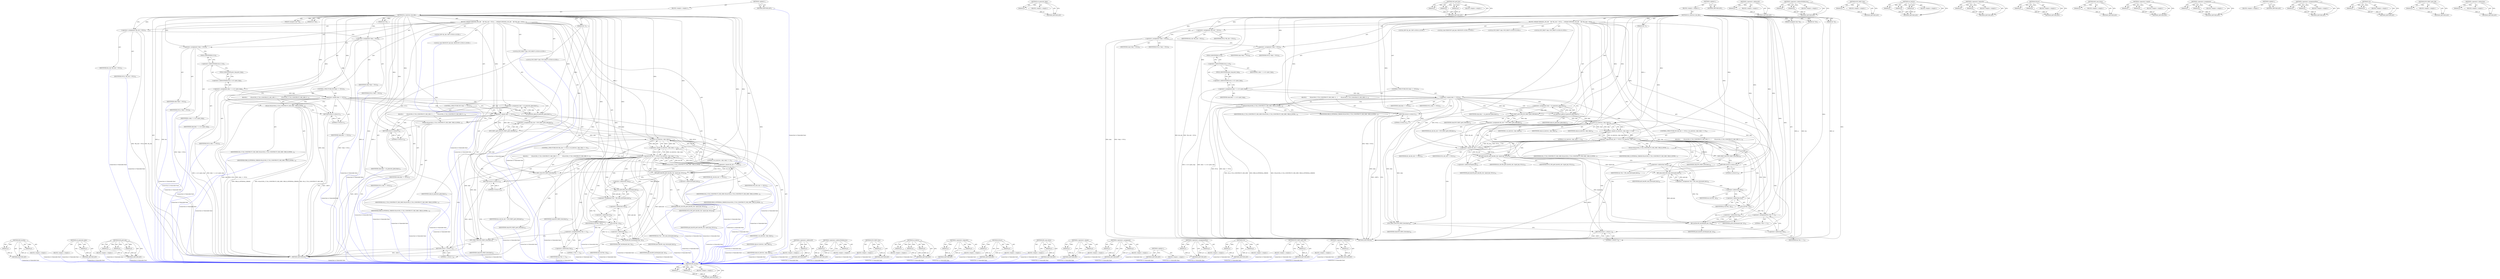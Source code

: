 digraph "&lt;operator&gt;.indirection" {
vulnerable_193 [label=<(METHOD,BN_bn2bin)>];
vulnerable_194 [label=<(PARAM,p1)>];
vulnerable_195 [label=<(PARAM,p2)>];
vulnerable_196 [label=<(BLOCK,&lt;empty&gt;,&lt;empty&gt;)>];
vulnerable_197 [label=<(METHOD_RETURN,ANY)>];
vulnerable_147 [label=<(METHOD,ssl_generate_pkey)>];
vulnerable_148 [label=<(PARAM,p1)>];
vulnerable_149 [label=<(BLOCK,&lt;empty&gt;,&lt;empty&gt;)>];
vulnerable_150 [label=<(METHOD_RETURN,ANY)>];
vulnerable_170 [label=<(METHOD,DH_get0_key)>];
vulnerable_171 [label=<(PARAM,p1)>];
vulnerable_172 [label=<(PARAM,p2)>];
vulnerable_173 [label=<(PARAM,p3)>];
vulnerable_174 [label=<(BLOCK,&lt;empty&gt;,&lt;empty&gt;)>];
vulnerable_175 [label=<(METHOD_RETURN,ANY)>];
vulnerable_6 [label=<(METHOD,&lt;global&gt;)<SUB>1</SUB>>];
vulnerable_7 [label=<(BLOCK,&lt;empty&gt;,&lt;empty&gt;)<SUB>1</SUB>>];
vulnerable_8 [label=<(METHOD,tls_construct_cke_dhe)<SUB>1</SUB>>];
vulnerable_9 [label=<(PARAM,SSL *s)<SUB>1</SUB>>];
vulnerable_10 [label=<(PARAM,unsigned char **p)<SUB>1</SUB>>];
vulnerable_11 [label=<(PARAM,int *len)<SUB>1</SUB>>];
vulnerable_12 [label=<(PARAM,int *al)<SUB>1</SUB>>];
vulnerable_13 [label=<(BLOCK,{
#ifndef OPENSSL_NO_DH
    DH *dh_clnt = NULL;...,{
#ifndef OPENSSL_NO_DH
    DH *dh_clnt = NULL;...)<SUB>2</SUB>>];
vulnerable_14 [label="<(LOCAL,DH* dh_clnt: DH*)<SUB>4</SUB>>"];
vulnerable_15 [label=<(&lt;operator&gt;.assignment,*dh_clnt = NULL)<SUB>4</SUB>>];
vulnerable_16 [label=<(IDENTIFIER,dh_clnt,*dh_clnt = NULL)<SUB>4</SUB>>];
vulnerable_17 [label=<(IDENTIFIER,NULL,*dh_clnt = NULL)<SUB>4</SUB>>];
vulnerable_18 [label="<(LOCAL,const BIGNUM* pub_key: BIGNUM*)<SUB>5</SUB>>"];
vulnerable_19 [label="<(LOCAL,EVP_PKEY* ckey: EVP_PKEY*)<SUB>6</SUB>>"];
vulnerable_20 [label="<(LOCAL,EVP_PKEY* skey: EVP_PKEY*)<SUB>6</SUB>>"];
vulnerable_21 [label=<(&lt;operator&gt;.assignment,*ckey = NULL)<SUB>6</SUB>>];
vulnerable_22 [label=<(IDENTIFIER,ckey,*ckey = NULL)<SUB>6</SUB>>];
vulnerable_23 [label=<(IDENTIFIER,NULL,*ckey = NULL)<SUB>6</SUB>>];
vulnerable_24 [label=<(&lt;operator&gt;.assignment,*skey = NULL)<SUB>6</SUB>>];
vulnerable_25 [label=<(IDENTIFIER,skey,*skey = NULL)<SUB>6</SUB>>];
vulnerable_26 [label=<(IDENTIFIER,NULL,*skey = NULL)<SUB>6</SUB>>];
vulnerable_27 [label=<(&lt;operator&gt;.assignment,skey = s-&gt;s3-&gt;peer_tmp)<SUB>8</SUB>>];
vulnerable_28 [label=<(IDENTIFIER,skey,skey = s-&gt;s3-&gt;peer_tmp)<SUB>8</SUB>>];
vulnerable_29 [label=<(&lt;operator&gt;.indirectFieldAccess,s-&gt;s3-&gt;peer_tmp)<SUB>8</SUB>>];
vulnerable_30 [label=<(&lt;operator&gt;.indirectFieldAccess,s-&gt;s3)<SUB>8</SUB>>];
vulnerable_31 [label=<(IDENTIFIER,s,skey = s-&gt;s3-&gt;peer_tmp)<SUB>8</SUB>>];
vulnerable_32 [label=<(FIELD_IDENTIFIER,s3,s3)<SUB>8</SUB>>];
vulnerable_33 [label=<(FIELD_IDENTIFIER,peer_tmp,peer_tmp)<SUB>8</SUB>>];
vulnerable_34 [label=<(CONTROL_STRUCTURE,IF,if (skey == NULL))<SUB>9</SUB>>];
vulnerable_35 [label=<(&lt;operator&gt;.equals,skey == NULL)<SUB>9</SUB>>];
vulnerable_36 [label=<(IDENTIFIER,skey,skey == NULL)<SUB>9</SUB>>];
vulnerable_37 [label=<(IDENTIFIER,NULL,skey == NULL)<SUB>9</SUB>>];
vulnerable_38 [label=<(BLOCK,{
        SSLerr(SSL_F_TLS_CONSTRUCT_CKE_DHE, E...,{
        SSLerr(SSL_F_TLS_CONSTRUCT_CKE_DHE, E...)<SUB>9</SUB>>];
vulnerable_39 [label=<(SSLerr,SSLerr(SSL_F_TLS_CONSTRUCT_CKE_DHE, ERR_R_INTER...)<SUB>10</SUB>>];
vulnerable_40 [label=<(IDENTIFIER,SSL_F_TLS_CONSTRUCT_CKE_DHE,SSLerr(SSL_F_TLS_CONSTRUCT_CKE_DHE, ERR_R_INTER...)<SUB>10</SUB>>];
vulnerable_41 [label=<(IDENTIFIER,ERR_R_INTERNAL_ERROR,SSLerr(SSL_F_TLS_CONSTRUCT_CKE_DHE, ERR_R_INTER...)<SUB>10</SUB>>];
vulnerable_42 [label=<(RETURN,return 0;,return 0;)<SUB>11</SUB>>];
vulnerable_43 [label=<(LITERAL,0,return 0;)<SUB>11</SUB>>];
vulnerable_44 [label=<(&lt;operator&gt;.assignment,ckey = ssl_generate_pkey(skey))<SUB>13</SUB>>];
vulnerable_45 [label=<(IDENTIFIER,ckey,ckey = ssl_generate_pkey(skey))<SUB>13</SUB>>];
vulnerable_46 [label=<(ssl_generate_pkey,ssl_generate_pkey(skey))<SUB>13</SUB>>];
vulnerable_47 [label=<(IDENTIFIER,skey,ssl_generate_pkey(skey))<SUB>13</SUB>>];
vulnerable_48 [label=<(&lt;operator&gt;.assignment,dh_clnt = EVP_PKEY_get0_DH(ckey))<SUB>14</SUB>>];
vulnerable_49 [label=<(IDENTIFIER,dh_clnt,dh_clnt = EVP_PKEY_get0_DH(ckey))<SUB>14</SUB>>];
vulnerable_50 [label=<(EVP_PKEY_get0_DH,EVP_PKEY_get0_DH(ckey))<SUB>14</SUB>>];
vulnerable_51 [label=<(IDENTIFIER,ckey,EVP_PKEY_get0_DH(ckey))<SUB>14</SUB>>];
vulnerable_52 [label=<(CONTROL_STRUCTURE,IF,if (dh_clnt == NULL || ssl_derive(s, ckey, skey) == 0))<SUB>16</SUB>>];
vulnerable_53 [label=<(&lt;operator&gt;.logicalOr,dh_clnt == NULL || ssl_derive(s, ckey, skey) == 0)<SUB>16</SUB>>];
vulnerable_54 [label=<(&lt;operator&gt;.equals,dh_clnt == NULL)<SUB>16</SUB>>];
vulnerable_55 [label=<(IDENTIFIER,dh_clnt,dh_clnt == NULL)<SUB>16</SUB>>];
vulnerable_56 [label=<(IDENTIFIER,NULL,dh_clnt == NULL)<SUB>16</SUB>>];
vulnerable_57 [label=<(&lt;operator&gt;.equals,ssl_derive(s, ckey, skey) == 0)<SUB>16</SUB>>];
vulnerable_58 [label=<(ssl_derive,ssl_derive(s, ckey, skey))<SUB>16</SUB>>];
vulnerable_59 [label=<(IDENTIFIER,s,ssl_derive(s, ckey, skey))<SUB>16</SUB>>];
vulnerable_60 [label=<(IDENTIFIER,ckey,ssl_derive(s, ckey, skey))<SUB>16</SUB>>];
vulnerable_61 [label=<(IDENTIFIER,skey,ssl_derive(s, ckey, skey))<SUB>16</SUB>>];
vulnerable_62 [label=<(LITERAL,0,ssl_derive(s, ckey, skey) == 0)<SUB>16</SUB>>];
vulnerable_63 [label=<(BLOCK,{
        SSLerr(SSL_F_TLS_CONSTRUCT_CKE_DHE, E...,{
        SSLerr(SSL_F_TLS_CONSTRUCT_CKE_DHE, E...)<SUB>16</SUB>>];
vulnerable_64 [label=<(SSLerr,SSLerr(SSL_F_TLS_CONSTRUCT_CKE_DHE, ERR_R_INTER...)<SUB>17</SUB>>];
vulnerable_65 [label=<(IDENTIFIER,SSL_F_TLS_CONSTRUCT_CKE_DHE,SSLerr(SSL_F_TLS_CONSTRUCT_CKE_DHE, ERR_R_INTER...)<SUB>17</SUB>>];
vulnerable_66 [label=<(IDENTIFIER,ERR_R_INTERNAL_ERROR,SSLerr(SSL_F_TLS_CONSTRUCT_CKE_DHE, ERR_R_INTER...)<SUB>17</SUB>>];
vulnerable_67 [label=<(EVP_PKEY_free,EVP_PKEY_free(ckey))<SUB>18</SUB>>];
vulnerable_68 [label=<(IDENTIFIER,ckey,EVP_PKEY_free(ckey))<SUB>18</SUB>>];
vulnerable_69 [label=<(RETURN,return 0;,return 0;)<SUB>19</SUB>>];
vulnerable_70 [label=<(LITERAL,0,return 0;)<SUB>19</SUB>>];
vulnerable_71 [label=<(DH_get0_key,DH_get0_key(dh_clnt, &amp;pub_key, NULL))<SUB>23</SUB>>];
vulnerable_72 [label=<(IDENTIFIER,dh_clnt,DH_get0_key(dh_clnt, &amp;pub_key, NULL))<SUB>23</SUB>>];
vulnerable_73 [label=<(&lt;operator&gt;.addressOf,&amp;pub_key)<SUB>23</SUB>>];
vulnerable_74 [label=<(IDENTIFIER,pub_key,DH_get0_key(dh_clnt, &amp;pub_key, NULL))<SUB>23</SUB>>];
vulnerable_75 [label=<(IDENTIFIER,NULL,DH_get0_key(dh_clnt, &amp;pub_key, NULL))<SUB>23</SUB>>];
vulnerable_76 [label=<(&lt;operator&gt;.assignment,*len = BN_num_bytes(pub_key))<SUB>24</SUB>>];
vulnerable_77 [label=<(&lt;operator&gt;.indirection,*len)<SUB>24</SUB>>];
vulnerable_78 [label=<(IDENTIFIER,len,*len = BN_num_bytes(pub_key))<SUB>24</SUB>>];
vulnerable_79 [label=<(BN_num_bytes,BN_num_bytes(pub_key))<SUB>24</SUB>>];
vulnerable_80 [label=<(IDENTIFIER,pub_key,BN_num_bytes(pub_key))<SUB>24</SUB>>];
vulnerable_81 [label=<(s2n,s2n(*len, *p))<SUB>25</SUB>>];
vulnerable_82 [label=<(&lt;operator&gt;.indirection,*len)<SUB>25</SUB>>];
vulnerable_83 [label=<(IDENTIFIER,len,s2n(*len, *p))<SUB>25</SUB>>];
vulnerable_84 [label=<(&lt;operator&gt;.indirection,*p)<SUB>25</SUB>>];
vulnerable_85 [label=<(IDENTIFIER,p,s2n(*len, *p))<SUB>25</SUB>>];
vulnerable_86 [label=<(BN_bn2bin,BN_bn2bin(pub_key, *p))<SUB>26</SUB>>];
vulnerable_87 [label=<(IDENTIFIER,pub_key,BN_bn2bin(pub_key, *p))<SUB>26</SUB>>];
vulnerable_88 [label=<(&lt;operator&gt;.indirection,*p)<SUB>26</SUB>>];
vulnerable_89 [label=<(IDENTIFIER,p,BN_bn2bin(pub_key, *p))<SUB>26</SUB>>];
vulnerable_90 [label=<(&lt;operator&gt;.assignmentPlus,*len += 2)<SUB>27</SUB>>];
vulnerable_91 [label=<(&lt;operator&gt;.indirection,*len)<SUB>27</SUB>>];
vulnerable_92 [label=<(IDENTIFIER,len,*len += 2)<SUB>27</SUB>>];
vulnerable_93 [label=<(LITERAL,2,*len += 2)<SUB>27</SUB>>];
vulnerable_94 [label=<(EVP_PKEY_free,EVP_PKEY_free(ckey))<SUB>28</SUB>>];
vulnerable_95 [label=<(IDENTIFIER,ckey,EVP_PKEY_free(ckey))<SUB>28</SUB>>];
vulnerable_96 [label=<(RETURN,return 1;,return 1;)<SUB>30</SUB>>];
vulnerable_97 [label=<(LITERAL,1,return 1;)<SUB>30</SUB>>];
vulnerable_98 [label=<(METHOD_RETURN,int)<SUB>1</SUB>>];
vulnerable_100 [label=<(METHOD_RETURN,ANY)<SUB>1</SUB>>];
vulnerable_176 [label=<(METHOD,&lt;operator&gt;.addressOf)>];
vulnerable_177 [label=<(PARAM,p1)>];
vulnerable_178 [label=<(BLOCK,&lt;empty&gt;,&lt;empty&gt;)>];
vulnerable_179 [label=<(METHOD_RETURN,ANY)>];
vulnerable_132 [label=<(METHOD,&lt;operator&gt;.indirectFieldAccess)>];
vulnerable_133 [label=<(PARAM,p1)>];
vulnerable_134 [label=<(PARAM,p2)>];
vulnerable_135 [label=<(BLOCK,&lt;empty&gt;,&lt;empty&gt;)>];
vulnerable_136 [label=<(METHOD_RETURN,ANY)>];
vulnerable_166 [label=<(METHOD,EVP_PKEY_free)>];
vulnerable_167 [label=<(PARAM,p1)>];
vulnerable_168 [label=<(BLOCK,&lt;empty&gt;,&lt;empty&gt;)>];
vulnerable_169 [label=<(METHOD_RETURN,ANY)>];
vulnerable_160 [label=<(METHOD,ssl_derive)>];
vulnerable_161 [label=<(PARAM,p1)>];
vulnerable_162 [label=<(PARAM,p2)>];
vulnerable_163 [label=<(PARAM,p3)>];
vulnerable_164 [label=<(BLOCK,&lt;empty&gt;,&lt;empty&gt;)>];
vulnerable_165 [label=<(METHOD_RETURN,ANY)>];
vulnerable_155 [label=<(METHOD,&lt;operator&gt;.logicalOr)>];
vulnerable_156 [label=<(PARAM,p1)>];
vulnerable_157 [label=<(PARAM,p2)>];
vulnerable_158 [label=<(BLOCK,&lt;empty&gt;,&lt;empty&gt;)>];
vulnerable_159 [label=<(METHOD_RETURN,ANY)>];
vulnerable_142 [label=<(METHOD,SSLerr)>];
vulnerable_143 [label=<(PARAM,p1)>];
vulnerable_144 [label=<(PARAM,p2)>];
vulnerable_145 [label=<(BLOCK,&lt;empty&gt;,&lt;empty&gt;)>];
vulnerable_146 [label=<(METHOD_RETURN,ANY)>];
vulnerable_184 [label=<(METHOD,BN_num_bytes)>];
vulnerable_185 [label=<(PARAM,p1)>];
vulnerable_186 [label=<(BLOCK,&lt;empty&gt;,&lt;empty&gt;)>];
vulnerable_187 [label=<(METHOD_RETURN,ANY)>];
vulnerable_137 [label=<(METHOD,&lt;operator&gt;.equals)>];
vulnerable_138 [label=<(PARAM,p1)>];
vulnerable_139 [label=<(PARAM,p2)>];
vulnerable_140 [label=<(BLOCK,&lt;empty&gt;,&lt;empty&gt;)>];
vulnerable_141 [label=<(METHOD_RETURN,ANY)>];
vulnerable_127 [label=<(METHOD,&lt;operator&gt;.assignment)>];
vulnerable_128 [label=<(PARAM,p1)>];
vulnerable_129 [label=<(PARAM,p2)>];
vulnerable_130 [label=<(BLOCK,&lt;empty&gt;,&lt;empty&gt;)>];
vulnerable_131 [label=<(METHOD_RETURN,ANY)>];
vulnerable_121 [label=<(METHOD,&lt;global&gt;)<SUB>1</SUB>>];
vulnerable_122 [label=<(BLOCK,&lt;empty&gt;,&lt;empty&gt;)>];
vulnerable_123 [label=<(METHOD_RETURN,ANY)>];
vulnerable_198 [label=<(METHOD,&lt;operator&gt;.assignmentPlus)>];
vulnerable_199 [label=<(PARAM,p1)>];
vulnerable_200 [label=<(PARAM,p2)>];
vulnerable_201 [label=<(BLOCK,&lt;empty&gt;,&lt;empty&gt;)>];
vulnerable_202 [label=<(METHOD_RETURN,ANY)>];
vulnerable_188 [label=<(METHOD,s2n)>];
vulnerable_189 [label=<(PARAM,p1)>];
vulnerable_190 [label=<(PARAM,p2)>];
vulnerable_191 [label=<(BLOCK,&lt;empty&gt;,&lt;empty&gt;)>];
vulnerable_192 [label=<(METHOD_RETURN,ANY)>];
vulnerable_151 [label=<(METHOD,EVP_PKEY_get0_DH)>];
vulnerable_152 [label=<(PARAM,p1)>];
vulnerable_153 [label=<(BLOCK,&lt;empty&gt;,&lt;empty&gt;)>];
vulnerable_154 [label=<(METHOD_RETURN,ANY)>];
vulnerable_180 [label=<(METHOD,&lt;operator&gt;.indirection)>];
vulnerable_181 [label=<(PARAM,p1)>];
vulnerable_182 [label=<(BLOCK,&lt;empty&gt;,&lt;empty&gt;)>];
vulnerable_183 [label=<(METHOD_RETURN,ANY)>];
fixed_203 [label=<(METHOD,BN_bn2bin)>];
fixed_204 [label=<(PARAM,p1)>];
fixed_205 [label=<(PARAM,p2)>];
fixed_206 [label=<(BLOCK,&lt;empty&gt;,&lt;empty&gt;)>];
fixed_207 [label=<(METHOD_RETURN,ANY)>];
fixed_157 [label=<(METHOD,ssl_generate_pkey)>];
fixed_158 [label=<(PARAM,p1)>];
fixed_159 [label=<(BLOCK,&lt;empty&gt;,&lt;empty&gt;)>];
fixed_160 [label=<(METHOD_RETURN,ANY)>];
fixed_180 [label=<(METHOD,DH_get0_key)>];
fixed_181 [label=<(PARAM,p1)>];
fixed_182 [label=<(PARAM,p2)>];
fixed_183 [label=<(PARAM,p3)>];
fixed_184 [label=<(BLOCK,&lt;empty&gt;,&lt;empty&gt;)>];
fixed_185 [label=<(METHOD_RETURN,ANY)>];
fixed_6 [label=<(METHOD,&lt;global&gt;)<SUB>1</SUB>>];
fixed_7 [label=<(BLOCK,&lt;empty&gt;,&lt;empty&gt;)<SUB>1</SUB>>];
fixed_8 [label=<(METHOD,tls_construct_cke_dhe)<SUB>1</SUB>>];
fixed_9 [label=<(PARAM,SSL *s)<SUB>1</SUB>>];
fixed_10 [label=<(PARAM,unsigned char **p)<SUB>1</SUB>>];
fixed_11 [label=<(PARAM,int *len)<SUB>1</SUB>>];
fixed_12 [label=<(PARAM,int *al)<SUB>1</SUB>>];
fixed_13 [label=<(BLOCK,{
#ifndef OPENSSL_NO_DH
    DH *dh_clnt = NULL;...,{
#ifndef OPENSSL_NO_DH
    DH *dh_clnt = NULL;...)<SUB>2</SUB>>];
fixed_14 [label="<(LOCAL,DH* dh_clnt: DH*)<SUB>4</SUB>>"];
fixed_15 [label=<(&lt;operator&gt;.assignment,*dh_clnt = NULL)<SUB>4</SUB>>];
fixed_16 [label=<(IDENTIFIER,dh_clnt,*dh_clnt = NULL)<SUB>4</SUB>>];
fixed_17 [label=<(IDENTIFIER,NULL,*dh_clnt = NULL)<SUB>4</SUB>>];
fixed_18 [label="<(LOCAL,const BIGNUM* pub_key: BIGNUM*)<SUB>5</SUB>>"];
fixed_19 [label="<(LOCAL,EVP_PKEY* ckey: EVP_PKEY*)<SUB>6</SUB>>"];
fixed_20 [label="<(LOCAL,EVP_PKEY* skey: EVP_PKEY*)<SUB>6</SUB>>"];
fixed_21 [label=<(&lt;operator&gt;.assignment,*ckey = NULL)<SUB>6</SUB>>];
fixed_22 [label=<(IDENTIFIER,ckey,*ckey = NULL)<SUB>6</SUB>>];
fixed_23 [label=<(IDENTIFIER,NULL,*ckey = NULL)<SUB>6</SUB>>];
fixed_24 [label=<(&lt;operator&gt;.assignment,*skey = NULL)<SUB>6</SUB>>];
fixed_25 [label=<(IDENTIFIER,skey,*skey = NULL)<SUB>6</SUB>>];
fixed_26 [label=<(IDENTIFIER,NULL,*skey = NULL)<SUB>6</SUB>>];
fixed_27 [label=<(&lt;operator&gt;.assignment,skey = s-&gt;s3-&gt;peer_tmp)<SUB>8</SUB>>];
fixed_28 [label=<(IDENTIFIER,skey,skey = s-&gt;s3-&gt;peer_tmp)<SUB>8</SUB>>];
fixed_29 [label=<(&lt;operator&gt;.indirectFieldAccess,s-&gt;s3-&gt;peer_tmp)<SUB>8</SUB>>];
fixed_30 [label=<(&lt;operator&gt;.indirectFieldAccess,s-&gt;s3)<SUB>8</SUB>>];
fixed_31 [label=<(IDENTIFIER,s,skey = s-&gt;s3-&gt;peer_tmp)<SUB>8</SUB>>];
fixed_32 [label=<(FIELD_IDENTIFIER,s3,s3)<SUB>8</SUB>>];
fixed_33 [label=<(FIELD_IDENTIFIER,peer_tmp,peer_tmp)<SUB>8</SUB>>];
fixed_34 [label=<(CONTROL_STRUCTURE,IF,if (skey == NULL))<SUB>9</SUB>>];
fixed_35 [label=<(&lt;operator&gt;.equals,skey == NULL)<SUB>9</SUB>>];
fixed_36 [label=<(IDENTIFIER,skey,skey == NULL)<SUB>9</SUB>>];
fixed_37 [label=<(IDENTIFIER,NULL,skey == NULL)<SUB>9</SUB>>];
fixed_38 [label=<(BLOCK,{
        SSLerr(SSL_F_TLS_CONSTRUCT_CKE_DHE, E...,{
        SSLerr(SSL_F_TLS_CONSTRUCT_CKE_DHE, E...)<SUB>9</SUB>>];
fixed_39 [label=<(SSLerr,SSLerr(SSL_F_TLS_CONSTRUCT_CKE_DHE, ERR_R_INTER...)<SUB>10</SUB>>];
fixed_40 [label=<(IDENTIFIER,SSL_F_TLS_CONSTRUCT_CKE_DHE,SSLerr(SSL_F_TLS_CONSTRUCT_CKE_DHE, ERR_R_INTER...)<SUB>10</SUB>>];
fixed_41 [label=<(IDENTIFIER,ERR_R_INTERNAL_ERROR,SSLerr(SSL_F_TLS_CONSTRUCT_CKE_DHE, ERR_R_INTER...)<SUB>10</SUB>>];
fixed_42 [label=<(RETURN,return 0;,return 0;)<SUB>11</SUB>>];
fixed_43 [label=<(LITERAL,0,return 0;)<SUB>11</SUB>>];
fixed_44 [label=<(&lt;operator&gt;.assignment,ckey = ssl_generate_pkey(skey))<SUB>13</SUB>>];
fixed_45 [label=<(IDENTIFIER,ckey,ckey = ssl_generate_pkey(skey))<SUB>13</SUB>>];
fixed_46 [label=<(ssl_generate_pkey,ssl_generate_pkey(skey))<SUB>13</SUB>>];
fixed_47 [label=<(IDENTIFIER,skey,ssl_generate_pkey(skey))<SUB>13</SUB>>];
fixed_48 [label=<(CONTROL_STRUCTURE,IF,if (ckey == NULL))<SUB>14</SUB>>];
fixed_49 [label=<(&lt;operator&gt;.equals,ckey == NULL)<SUB>14</SUB>>];
fixed_50 [label=<(IDENTIFIER,ckey,ckey == NULL)<SUB>14</SUB>>];
fixed_51 [label=<(IDENTIFIER,NULL,ckey == NULL)<SUB>14</SUB>>];
fixed_52 [label=<(BLOCK,{
        SSLerr(SSL_F_TLS_CONSTRUCT_CKE_DHE, E...,{
        SSLerr(SSL_F_TLS_CONSTRUCT_CKE_DHE, E...)<SUB>14</SUB>>];
fixed_53 [label=<(SSLerr,SSLerr(SSL_F_TLS_CONSTRUCT_CKE_DHE, ERR_R_INTER...)<SUB>15</SUB>>];
fixed_54 [label=<(IDENTIFIER,SSL_F_TLS_CONSTRUCT_CKE_DHE,SSLerr(SSL_F_TLS_CONSTRUCT_CKE_DHE, ERR_R_INTER...)<SUB>15</SUB>>];
fixed_55 [label=<(IDENTIFIER,ERR_R_INTERNAL_ERROR,SSLerr(SSL_F_TLS_CONSTRUCT_CKE_DHE, ERR_R_INTER...)<SUB>15</SUB>>];
fixed_56 [label=<(RETURN,return 0;,return 0;)<SUB>16</SUB>>];
fixed_57 [label=<(LITERAL,0,return 0;)<SUB>16</SUB>>];
fixed_58 [label=<(&lt;operator&gt;.assignment,dh_clnt = EVP_PKEY_get0_DH(ckey))<SUB>19</SUB>>];
fixed_59 [label=<(IDENTIFIER,dh_clnt,dh_clnt = EVP_PKEY_get0_DH(ckey))<SUB>19</SUB>>];
fixed_60 [label=<(EVP_PKEY_get0_DH,EVP_PKEY_get0_DH(ckey))<SUB>19</SUB>>];
fixed_61 [label=<(IDENTIFIER,ckey,EVP_PKEY_get0_DH(ckey))<SUB>19</SUB>>];
fixed_62 [label=<(CONTROL_STRUCTURE,IF,if (dh_clnt == NULL || ssl_derive(s, ckey, skey) == 0))<SUB>21</SUB>>];
fixed_63 [label=<(&lt;operator&gt;.logicalOr,dh_clnt == NULL || ssl_derive(s, ckey, skey) == 0)<SUB>21</SUB>>];
fixed_64 [label=<(&lt;operator&gt;.equals,dh_clnt == NULL)<SUB>21</SUB>>];
fixed_65 [label=<(IDENTIFIER,dh_clnt,dh_clnt == NULL)<SUB>21</SUB>>];
fixed_66 [label=<(IDENTIFIER,NULL,dh_clnt == NULL)<SUB>21</SUB>>];
fixed_67 [label=<(&lt;operator&gt;.equals,ssl_derive(s, ckey, skey) == 0)<SUB>21</SUB>>];
fixed_68 [label=<(ssl_derive,ssl_derive(s, ckey, skey))<SUB>21</SUB>>];
fixed_69 [label=<(IDENTIFIER,s,ssl_derive(s, ckey, skey))<SUB>21</SUB>>];
fixed_70 [label=<(IDENTIFIER,ckey,ssl_derive(s, ckey, skey))<SUB>21</SUB>>];
fixed_71 [label=<(IDENTIFIER,skey,ssl_derive(s, ckey, skey))<SUB>21</SUB>>];
fixed_72 [label=<(LITERAL,0,ssl_derive(s, ckey, skey) == 0)<SUB>21</SUB>>];
fixed_73 [label=<(BLOCK,{
        SSLerr(SSL_F_TLS_CONSTRUCT_CKE_DHE, E...,{
        SSLerr(SSL_F_TLS_CONSTRUCT_CKE_DHE, E...)<SUB>21</SUB>>];
fixed_74 [label=<(SSLerr,SSLerr(SSL_F_TLS_CONSTRUCT_CKE_DHE, ERR_R_INTER...)<SUB>22</SUB>>];
fixed_75 [label=<(IDENTIFIER,SSL_F_TLS_CONSTRUCT_CKE_DHE,SSLerr(SSL_F_TLS_CONSTRUCT_CKE_DHE, ERR_R_INTER...)<SUB>22</SUB>>];
fixed_76 [label=<(IDENTIFIER,ERR_R_INTERNAL_ERROR,SSLerr(SSL_F_TLS_CONSTRUCT_CKE_DHE, ERR_R_INTER...)<SUB>22</SUB>>];
fixed_77 [label=<(EVP_PKEY_free,EVP_PKEY_free(ckey))<SUB>23</SUB>>];
fixed_78 [label=<(IDENTIFIER,ckey,EVP_PKEY_free(ckey))<SUB>23</SUB>>];
fixed_79 [label=<(RETURN,return 0;,return 0;)<SUB>24</SUB>>];
fixed_80 [label=<(LITERAL,0,return 0;)<SUB>24</SUB>>];
fixed_81 [label=<(DH_get0_key,DH_get0_key(dh_clnt, &amp;pub_key, NULL))<SUB>28</SUB>>];
fixed_82 [label=<(IDENTIFIER,dh_clnt,DH_get0_key(dh_clnt, &amp;pub_key, NULL))<SUB>28</SUB>>];
fixed_83 [label=<(&lt;operator&gt;.addressOf,&amp;pub_key)<SUB>28</SUB>>];
fixed_84 [label=<(IDENTIFIER,pub_key,DH_get0_key(dh_clnt, &amp;pub_key, NULL))<SUB>28</SUB>>];
fixed_85 [label=<(IDENTIFIER,NULL,DH_get0_key(dh_clnt, &amp;pub_key, NULL))<SUB>28</SUB>>];
fixed_86 [label=<(&lt;operator&gt;.assignment,*len = BN_num_bytes(pub_key))<SUB>29</SUB>>];
fixed_87 [label=<(&lt;operator&gt;.indirection,*len)<SUB>29</SUB>>];
fixed_88 [label=<(IDENTIFIER,len,*len = BN_num_bytes(pub_key))<SUB>29</SUB>>];
fixed_89 [label=<(BN_num_bytes,BN_num_bytes(pub_key))<SUB>29</SUB>>];
fixed_90 [label=<(IDENTIFIER,pub_key,BN_num_bytes(pub_key))<SUB>29</SUB>>];
fixed_91 [label=<(s2n,s2n(*len, *p))<SUB>30</SUB>>];
fixed_92 [label=<(&lt;operator&gt;.indirection,*len)<SUB>30</SUB>>];
fixed_93 [label=<(IDENTIFIER,len,s2n(*len, *p))<SUB>30</SUB>>];
fixed_94 [label=<(&lt;operator&gt;.indirection,*p)<SUB>30</SUB>>];
fixed_95 [label=<(IDENTIFIER,p,s2n(*len, *p))<SUB>30</SUB>>];
fixed_96 [label=<(BN_bn2bin,BN_bn2bin(pub_key, *p))<SUB>31</SUB>>];
fixed_97 [label=<(IDENTIFIER,pub_key,BN_bn2bin(pub_key, *p))<SUB>31</SUB>>];
fixed_98 [label=<(&lt;operator&gt;.indirection,*p)<SUB>31</SUB>>];
fixed_99 [label=<(IDENTIFIER,p,BN_bn2bin(pub_key, *p))<SUB>31</SUB>>];
fixed_100 [label=<(&lt;operator&gt;.assignmentPlus,*len += 2)<SUB>32</SUB>>];
fixed_101 [label=<(&lt;operator&gt;.indirection,*len)<SUB>32</SUB>>];
fixed_102 [label=<(IDENTIFIER,len,*len += 2)<SUB>32</SUB>>];
fixed_103 [label=<(LITERAL,2,*len += 2)<SUB>32</SUB>>];
fixed_104 [label=<(EVP_PKEY_free,EVP_PKEY_free(ckey))<SUB>33</SUB>>];
fixed_105 [label=<(IDENTIFIER,ckey,EVP_PKEY_free(ckey))<SUB>33</SUB>>];
fixed_106 [label=<(RETURN,return 1;,return 1;)<SUB>35</SUB>>];
fixed_107 [label=<(LITERAL,1,return 1;)<SUB>35</SUB>>];
fixed_108 [label=<(METHOD_RETURN,int)<SUB>1</SUB>>];
fixed_110 [label=<(METHOD_RETURN,ANY)<SUB>1</SUB>>];
fixed_186 [label=<(METHOD,&lt;operator&gt;.addressOf)>];
fixed_187 [label=<(PARAM,p1)>];
fixed_188 [label=<(BLOCK,&lt;empty&gt;,&lt;empty&gt;)>];
fixed_189 [label=<(METHOD_RETURN,ANY)>];
fixed_142 [label=<(METHOD,&lt;operator&gt;.indirectFieldAccess)>];
fixed_143 [label=<(PARAM,p1)>];
fixed_144 [label=<(PARAM,p2)>];
fixed_145 [label=<(BLOCK,&lt;empty&gt;,&lt;empty&gt;)>];
fixed_146 [label=<(METHOD_RETURN,ANY)>];
fixed_176 [label=<(METHOD,EVP_PKEY_free)>];
fixed_177 [label=<(PARAM,p1)>];
fixed_178 [label=<(BLOCK,&lt;empty&gt;,&lt;empty&gt;)>];
fixed_179 [label=<(METHOD_RETURN,ANY)>];
fixed_170 [label=<(METHOD,ssl_derive)>];
fixed_171 [label=<(PARAM,p1)>];
fixed_172 [label=<(PARAM,p2)>];
fixed_173 [label=<(PARAM,p3)>];
fixed_174 [label=<(BLOCK,&lt;empty&gt;,&lt;empty&gt;)>];
fixed_175 [label=<(METHOD_RETURN,ANY)>];
fixed_165 [label=<(METHOD,&lt;operator&gt;.logicalOr)>];
fixed_166 [label=<(PARAM,p1)>];
fixed_167 [label=<(PARAM,p2)>];
fixed_168 [label=<(BLOCK,&lt;empty&gt;,&lt;empty&gt;)>];
fixed_169 [label=<(METHOD_RETURN,ANY)>];
fixed_152 [label=<(METHOD,SSLerr)>];
fixed_153 [label=<(PARAM,p1)>];
fixed_154 [label=<(PARAM,p2)>];
fixed_155 [label=<(BLOCK,&lt;empty&gt;,&lt;empty&gt;)>];
fixed_156 [label=<(METHOD_RETURN,ANY)>];
fixed_194 [label=<(METHOD,BN_num_bytes)>];
fixed_195 [label=<(PARAM,p1)>];
fixed_196 [label=<(BLOCK,&lt;empty&gt;,&lt;empty&gt;)>];
fixed_197 [label=<(METHOD_RETURN,ANY)>];
fixed_147 [label=<(METHOD,&lt;operator&gt;.equals)>];
fixed_148 [label=<(PARAM,p1)>];
fixed_149 [label=<(PARAM,p2)>];
fixed_150 [label=<(BLOCK,&lt;empty&gt;,&lt;empty&gt;)>];
fixed_151 [label=<(METHOD_RETURN,ANY)>];
fixed_137 [label=<(METHOD,&lt;operator&gt;.assignment)>];
fixed_138 [label=<(PARAM,p1)>];
fixed_139 [label=<(PARAM,p2)>];
fixed_140 [label=<(BLOCK,&lt;empty&gt;,&lt;empty&gt;)>];
fixed_141 [label=<(METHOD_RETURN,ANY)>];
fixed_131 [label=<(METHOD,&lt;global&gt;)<SUB>1</SUB>>];
fixed_132 [label=<(BLOCK,&lt;empty&gt;,&lt;empty&gt;)>];
fixed_133 [label=<(METHOD_RETURN,ANY)>];
fixed_208 [label=<(METHOD,&lt;operator&gt;.assignmentPlus)>];
fixed_209 [label=<(PARAM,p1)>];
fixed_210 [label=<(PARAM,p2)>];
fixed_211 [label=<(BLOCK,&lt;empty&gt;,&lt;empty&gt;)>];
fixed_212 [label=<(METHOD_RETURN,ANY)>];
fixed_198 [label=<(METHOD,s2n)>];
fixed_199 [label=<(PARAM,p1)>];
fixed_200 [label=<(PARAM,p2)>];
fixed_201 [label=<(BLOCK,&lt;empty&gt;,&lt;empty&gt;)>];
fixed_202 [label=<(METHOD_RETURN,ANY)>];
fixed_161 [label=<(METHOD,EVP_PKEY_get0_DH)>];
fixed_162 [label=<(PARAM,p1)>];
fixed_163 [label=<(BLOCK,&lt;empty&gt;,&lt;empty&gt;)>];
fixed_164 [label=<(METHOD_RETURN,ANY)>];
fixed_190 [label=<(METHOD,&lt;operator&gt;.indirection)>];
fixed_191 [label=<(PARAM,p1)>];
fixed_192 [label=<(BLOCK,&lt;empty&gt;,&lt;empty&gt;)>];
fixed_193 [label=<(METHOD_RETURN,ANY)>];
vulnerable_193 -> vulnerable_194  [key=0, label="AST: "];
vulnerable_193 -> vulnerable_194  [key=1, label="DDG: "];
vulnerable_193 -> vulnerable_196  [key=0, label="AST: "];
vulnerable_193 -> vulnerable_195  [key=0, label="AST: "];
vulnerable_193 -> vulnerable_195  [key=1, label="DDG: "];
vulnerable_193 -> vulnerable_197  [key=0, label="AST: "];
vulnerable_193 -> vulnerable_197  [key=1, label="CFG: "];
vulnerable_194 -> vulnerable_197  [key=0, label="DDG: p1"];
vulnerable_195 -> vulnerable_197  [key=0, label="DDG: p2"];
vulnerable_147 -> vulnerable_148  [key=0, label="AST: "];
vulnerable_147 -> vulnerable_148  [key=1, label="DDG: "];
vulnerable_147 -> vulnerable_149  [key=0, label="AST: "];
vulnerable_147 -> vulnerable_150  [key=0, label="AST: "];
vulnerable_147 -> vulnerable_150  [key=1, label="CFG: "];
vulnerable_148 -> vulnerable_150  [key=0, label="DDG: p1"];
vulnerable_170 -> vulnerable_171  [key=0, label="AST: "];
vulnerable_170 -> vulnerable_171  [key=1, label="DDG: "];
vulnerable_170 -> vulnerable_174  [key=0, label="AST: "];
vulnerable_170 -> vulnerable_172  [key=0, label="AST: "];
vulnerable_170 -> vulnerable_172  [key=1, label="DDG: "];
vulnerable_170 -> vulnerable_175  [key=0, label="AST: "];
vulnerable_170 -> vulnerable_175  [key=1, label="CFG: "];
vulnerable_170 -> vulnerable_173  [key=0, label="AST: "];
vulnerable_170 -> vulnerable_173  [key=1, label="DDG: "];
vulnerable_171 -> vulnerable_175  [key=0, label="DDG: p1"];
vulnerable_172 -> vulnerable_175  [key=0, label="DDG: p2"];
vulnerable_173 -> vulnerable_175  [key=0, label="DDG: p3"];
vulnerable_6 -> vulnerable_7  [key=0, label="AST: "];
vulnerable_6 -> vulnerable_100  [key=0, label="AST: "];
vulnerable_6 -> vulnerable_100  [key=1, label="CFG: "];
vulnerable_7 -> vulnerable_8  [key=0, label="AST: "];
vulnerable_8 -> vulnerable_9  [key=0, label="AST: "];
vulnerable_8 -> vulnerable_9  [key=1, label="DDG: "];
vulnerable_8 -> vulnerable_10  [key=0, label="AST: "];
vulnerable_8 -> vulnerable_10  [key=1, label="DDG: "];
vulnerable_8 -> vulnerable_11  [key=0, label="AST: "];
vulnerable_8 -> vulnerable_11  [key=1, label="DDG: "];
vulnerable_8 -> vulnerable_12  [key=0, label="AST: "];
vulnerable_8 -> vulnerable_12  [key=1, label="DDG: "];
vulnerable_8 -> vulnerable_13  [key=0, label="AST: "];
vulnerable_8 -> vulnerable_98  [key=0, label="AST: "];
vulnerable_8 -> vulnerable_15  [key=0, label="CFG: "];
vulnerable_8 -> vulnerable_15  [key=1, label="DDG: "];
vulnerable_8 -> vulnerable_21  [key=0, label="DDG: "];
vulnerable_8 -> vulnerable_24  [key=0, label="DDG: "];
vulnerable_8 -> vulnerable_90  [key=0, label="DDG: "];
vulnerable_8 -> vulnerable_96  [key=0, label="DDG: "];
vulnerable_8 -> vulnerable_71  [key=0, label="DDG: "];
vulnerable_8 -> vulnerable_86  [key=0, label="DDG: "];
vulnerable_8 -> vulnerable_94  [key=0, label="DDG: "];
vulnerable_8 -> vulnerable_97  [key=0, label="DDG: "];
vulnerable_8 -> vulnerable_35  [key=0, label="DDG: "];
vulnerable_8 -> vulnerable_42  [key=0, label="DDG: "];
vulnerable_8 -> vulnerable_46  [key=0, label="DDG: "];
vulnerable_8 -> vulnerable_50  [key=0, label="DDG: "];
vulnerable_8 -> vulnerable_69  [key=0, label="DDG: "];
vulnerable_8 -> vulnerable_79  [key=0, label="DDG: "];
vulnerable_8 -> vulnerable_39  [key=0, label="DDG: "];
vulnerable_8 -> vulnerable_43  [key=0, label="DDG: "];
vulnerable_8 -> vulnerable_54  [key=0, label="DDG: "];
vulnerable_8 -> vulnerable_57  [key=0, label="DDG: "];
vulnerable_8 -> vulnerable_64  [key=0, label="DDG: "];
vulnerable_8 -> vulnerable_67  [key=0, label="DDG: "];
vulnerable_8 -> vulnerable_70  [key=0, label="DDG: "];
vulnerable_8 -> vulnerable_58  [key=0, label="DDG: "];
vulnerable_9 -> vulnerable_98  [key=0, label="DDG: s"];
vulnerable_9 -> vulnerable_58  [key=0, label="DDG: s"];
vulnerable_10 -> vulnerable_98  [key=0, label="DDG: p"];
vulnerable_11 -> vulnerable_98  [key=0, label="DDG: len"];
vulnerable_12 -> vulnerable_98  [key=0, label="DDG: al"];
vulnerable_13 -> vulnerable_14  [key=0, label="AST: "];
vulnerable_13 -> vulnerable_15  [key=0, label="AST: "];
vulnerable_13 -> vulnerable_18  [key=0, label="AST: "];
vulnerable_13 -> vulnerable_19  [key=0, label="AST: "];
vulnerable_13 -> vulnerable_20  [key=0, label="AST: "];
vulnerable_13 -> vulnerable_21  [key=0, label="AST: "];
vulnerable_13 -> vulnerable_24  [key=0, label="AST: "];
vulnerable_13 -> vulnerable_27  [key=0, label="AST: "];
vulnerable_13 -> vulnerable_34  [key=0, label="AST: "];
vulnerable_13 -> vulnerable_44  [key=0, label="AST: "];
vulnerable_13 -> vulnerable_48  [key=0, label="AST: "];
vulnerable_13 -> vulnerable_52  [key=0, label="AST: "];
vulnerable_13 -> vulnerable_71  [key=0, label="AST: "];
vulnerable_13 -> vulnerable_76  [key=0, label="AST: "];
vulnerable_13 -> vulnerable_81  [key=0, label="AST: "];
vulnerable_13 -> vulnerable_86  [key=0, label="AST: "];
vulnerable_13 -> vulnerable_90  [key=0, label="AST: "];
vulnerable_13 -> vulnerable_94  [key=0, label="AST: "];
vulnerable_13 -> vulnerable_96  [key=0, label="AST: "];
vulnerable_15 -> vulnerable_16  [key=0, label="AST: "];
vulnerable_15 -> vulnerable_17  [key=0, label="AST: "];
vulnerable_15 -> vulnerable_21  [key=0, label="CFG: "];
vulnerable_15 -> vulnerable_98  [key=0, label="DDG: dh_clnt"];
vulnerable_15 -> vulnerable_98  [key=1, label="DDG: *dh_clnt = NULL"];
vulnerable_21 -> vulnerable_22  [key=0, label="AST: "];
vulnerable_21 -> vulnerable_23  [key=0, label="AST: "];
vulnerable_21 -> vulnerable_24  [key=0, label="CFG: "];
vulnerable_21 -> vulnerable_98  [key=0, label="DDG: ckey"];
vulnerable_21 -> vulnerable_98  [key=1, label="DDG: *ckey = NULL"];
vulnerable_24 -> vulnerable_25  [key=0, label="AST: "];
vulnerable_24 -> vulnerable_26  [key=0, label="AST: "];
vulnerable_24 -> vulnerable_32  [key=0, label="CFG: "];
vulnerable_24 -> vulnerable_98  [key=0, label="DDG: *skey = NULL"];
vulnerable_27 -> vulnerable_28  [key=0, label="AST: "];
vulnerable_27 -> vulnerable_29  [key=0, label="AST: "];
vulnerable_27 -> vulnerable_35  [key=0, label="CFG: "];
vulnerable_27 -> vulnerable_35  [key=1, label="DDG: skey"];
vulnerable_27 -> vulnerable_98  [key=0, label="DDG: s-&gt;s3-&gt;peer_tmp"];
vulnerable_27 -> vulnerable_98  [key=1, label="DDG: skey = s-&gt;s3-&gt;peer_tmp"];
vulnerable_29 -> vulnerable_30  [key=0, label="AST: "];
vulnerable_29 -> vulnerable_33  [key=0, label="AST: "];
vulnerable_29 -> vulnerable_27  [key=0, label="CFG: "];
vulnerable_30 -> vulnerable_31  [key=0, label="AST: "];
vulnerable_30 -> vulnerable_32  [key=0, label="AST: "];
vulnerable_30 -> vulnerable_33  [key=0, label="CFG: "];
vulnerable_32 -> vulnerable_30  [key=0, label="CFG: "];
vulnerable_33 -> vulnerable_29  [key=0, label="CFG: "];
vulnerable_34 -> vulnerable_35  [key=0, label="AST: "];
vulnerable_34 -> vulnerable_38  [key=0, label="AST: "];
vulnerable_35 -> vulnerable_36  [key=0, label="AST: "];
vulnerable_35 -> vulnerable_37  [key=0, label="AST: "];
vulnerable_35 -> vulnerable_39  [key=0, label="CFG: "];
vulnerable_35 -> vulnerable_39  [key=1, label="CDG: "];
vulnerable_35 -> vulnerable_46  [key=0, label="CFG: "];
vulnerable_35 -> vulnerable_46  [key=1, label="DDG: skey"];
vulnerable_35 -> vulnerable_46  [key=2, label="CDG: "];
vulnerable_35 -> vulnerable_98  [key=0, label="DDG: skey"];
vulnerable_35 -> vulnerable_98  [key=1, label="DDG: NULL"];
vulnerable_35 -> vulnerable_98  [key=2, label="DDG: skey == NULL"];
vulnerable_35 -> vulnerable_54  [key=0, label="DDG: NULL"];
vulnerable_35 -> vulnerable_54  [key=1, label="CDG: "];
vulnerable_35 -> vulnerable_48  [key=0, label="CDG: "];
vulnerable_35 -> vulnerable_42  [key=0, label="CDG: "];
vulnerable_35 -> vulnerable_50  [key=0, label="CDG: "];
vulnerable_35 -> vulnerable_44  [key=0, label="CDG: "];
vulnerable_35 -> vulnerable_53  [key=0, label="CDG: "];
vulnerable_38 -> vulnerable_39  [key=0, label="AST: "];
vulnerable_38 -> vulnerable_42  [key=0, label="AST: "];
vulnerable_39 -> vulnerable_40  [key=0, label="AST: "];
vulnerable_39 -> vulnerable_41  [key=0, label="AST: "];
vulnerable_39 -> vulnerable_42  [key=0, label="CFG: "];
vulnerable_39 -> vulnerable_98  [key=0, label="DDG: SSL_F_TLS_CONSTRUCT_CKE_DHE"];
vulnerable_39 -> vulnerable_98  [key=1, label="DDG: ERR_R_INTERNAL_ERROR"];
vulnerable_39 -> vulnerable_98  [key=2, label="DDG: SSLerr(SSL_F_TLS_CONSTRUCT_CKE_DHE, ERR_R_INTERNAL_ERROR)"];
vulnerable_42 -> vulnerable_43  [key=0, label="AST: "];
vulnerable_42 -> vulnerable_98  [key=0, label="CFG: "];
vulnerable_42 -> vulnerable_98  [key=1, label="DDG: &lt;RET&gt;"];
vulnerable_43 -> vulnerable_42  [key=0, label="DDG: 0"];
vulnerable_44 -> vulnerable_45  [key=0, label="AST: "];
vulnerable_44 -> vulnerable_46  [key=0, label="AST: "];
vulnerable_44 -> vulnerable_50  [key=0, label="CFG: "];
vulnerable_44 -> vulnerable_50  [key=1, label="DDG: ckey"];
vulnerable_46 -> vulnerable_47  [key=0, label="AST: "];
vulnerable_46 -> vulnerable_44  [key=0, label="CFG: "];
vulnerable_46 -> vulnerable_44  [key=1, label="DDG: skey"];
vulnerable_46 -> vulnerable_58  [key=0, label="DDG: skey"];
vulnerable_48 -> vulnerable_49  [key=0, label="AST: "];
vulnerable_48 -> vulnerable_50  [key=0, label="AST: "];
vulnerable_48 -> vulnerable_54  [key=0, label="CFG: "];
vulnerable_48 -> vulnerable_54  [key=1, label="DDG: dh_clnt"];
vulnerable_50 -> vulnerable_51  [key=0, label="AST: "];
vulnerable_50 -> vulnerable_48  [key=0, label="CFG: "];
vulnerable_50 -> vulnerable_48  [key=1, label="DDG: ckey"];
vulnerable_50 -> vulnerable_94  [key=0, label="DDG: ckey"];
vulnerable_50 -> vulnerable_67  [key=0, label="DDG: ckey"];
vulnerable_50 -> vulnerable_58  [key=0, label="DDG: ckey"];
vulnerable_52 -> vulnerable_53  [key=0, label="AST: "];
vulnerable_52 -> vulnerable_63  [key=0, label="AST: "];
vulnerable_53 -> vulnerable_54  [key=0, label="AST: "];
vulnerable_53 -> vulnerable_57  [key=0, label="AST: "];
vulnerable_53 -> vulnerable_64  [key=0, label="CFG: "];
vulnerable_53 -> vulnerable_64  [key=1, label="CDG: "];
vulnerable_53 -> vulnerable_73  [key=0, label="CFG: "];
vulnerable_53 -> vulnerable_73  [key=1, label="CDG: "];
vulnerable_53 -> vulnerable_94  [key=0, label="CDG: "];
vulnerable_53 -> vulnerable_96  [key=0, label="CDG: "];
vulnerable_53 -> vulnerable_77  [key=0, label="CDG: "];
vulnerable_53 -> vulnerable_81  [key=0, label="CDG: "];
vulnerable_53 -> vulnerable_84  [key=0, label="CDG: "];
vulnerable_53 -> vulnerable_69  [key=0, label="CDG: "];
vulnerable_53 -> vulnerable_67  [key=0, label="CDG: "];
vulnerable_53 -> vulnerable_76  [key=0, label="CDG: "];
vulnerable_53 -> vulnerable_91  [key=0, label="CDG: "];
vulnerable_53 -> vulnerable_82  [key=0, label="CDG: "];
vulnerable_53 -> vulnerable_90  [key=0, label="CDG: "];
vulnerable_53 -> vulnerable_79  [key=0, label="CDG: "];
vulnerable_53 -> vulnerable_71  [key=0, label="CDG: "];
vulnerable_53 -> vulnerable_88  [key=0, label="CDG: "];
vulnerable_53 -> vulnerable_86  [key=0, label="CDG: "];
vulnerable_54 -> vulnerable_55  [key=0, label="AST: "];
vulnerable_54 -> vulnerable_56  [key=0, label="AST: "];
vulnerable_54 -> vulnerable_53  [key=0, label="CFG: "];
vulnerable_54 -> vulnerable_53  [key=1, label="DDG: dh_clnt"];
vulnerable_54 -> vulnerable_53  [key=2, label="DDG: NULL"];
vulnerable_54 -> vulnerable_58  [key=0, label="CFG: "];
vulnerable_54 -> vulnerable_58  [key=1, label="CDG: "];
vulnerable_54 -> vulnerable_71  [key=0, label="DDG: dh_clnt"];
vulnerable_54 -> vulnerable_71  [key=1, label="DDG: NULL"];
vulnerable_54 -> vulnerable_57  [key=0, label="CDG: "];
vulnerable_57 -> vulnerable_58  [key=0, label="AST: "];
vulnerable_57 -> vulnerable_62  [key=0, label="AST: "];
vulnerable_57 -> vulnerable_53  [key=0, label="CFG: "];
vulnerable_57 -> vulnerable_53  [key=1, label="DDG: ssl_derive(s, ckey, skey)"];
vulnerable_57 -> vulnerable_53  [key=2, label="DDG: 0"];
vulnerable_58 -> vulnerable_59  [key=0, label="AST: "];
vulnerable_58 -> vulnerable_60  [key=0, label="AST: "];
vulnerable_58 -> vulnerable_61  [key=0, label="AST: "];
vulnerable_58 -> vulnerable_57  [key=0, label="CFG: "];
vulnerable_58 -> vulnerable_57  [key=1, label="DDG: s"];
vulnerable_58 -> vulnerable_57  [key=2, label="DDG: ckey"];
vulnerable_58 -> vulnerable_57  [key=3, label="DDG: skey"];
vulnerable_58 -> vulnerable_94  [key=0, label="DDG: ckey"];
vulnerable_58 -> vulnerable_67  [key=0, label="DDG: ckey"];
vulnerable_63 -> vulnerable_64  [key=0, label="AST: "];
vulnerable_63 -> vulnerable_67  [key=0, label="AST: "];
vulnerable_63 -> vulnerable_69  [key=0, label="AST: "];
vulnerable_64 -> vulnerable_65  [key=0, label="AST: "];
vulnerable_64 -> vulnerable_66  [key=0, label="AST: "];
vulnerable_64 -> vulnerable_67  [key=0, label="CFG: "];
vulnerable_67 -> vulnerable_68  [key=0, label="AST: "];
vulnerable_67 -> vulnerable_69  [key=0, label="CFG: "];
vulnerable_69 -> vulnerable_70  [key=0, label="AST: "];
vulnerable_69 -> vulnerable_98  [key=0, label="CFG: "];
vulnerable_69 -> vulnerable_98  [key=1, label="DDG: &lt;RET&gt;"];
vulnerable_70 -> vulnerable_69  [key=0, label="DDG: 0"];
vulnerable_71 -> vulnerable_72  [key=0, label="AST: "];
vulnerable_71 -> vulnerable_73  [key=0, label="AST: "];
vulnerable_71 -> vulnerable_75  [key=0, label="AST: "];
vulnerable_71 -> vulnerable_77  [key=0, label="CFG: "];
vulnerable_71 -> vulnerable_86  [key=0, label="DDG: &amp;pub_key"];
vulnerable_71 -> vulnerable_79  [key=0, label="DDG: &amp;pub_key"];
vulnerable_73 -> vulnerable_74  [key=0, label="AST: "];
vulnerable_73 -> vulnerable_71  [key=0, label="CFG: "];
vulnerable_76 -> vulnerable_77  [key=0, label="AST: "];
vulnerable_76 -> vulnerable_79  [key=0, label="AST: "];
vulnerable_76 -> vulnerable_82  [key=0, label="CFG: "];
vulnerable_76 -> vulnerable_81  [key=0, label="DDG: *len"];
vulnerable_77 -> vulnerable_78  [key=0, label="AST: "];
vulnerable_77 -> vulnerable_79  [key=0, label="CFG: "];
vulnerable_79 -> vulnerable_80  [key=0, label="AST: "];
vulnerable_79 -> vulnerable_76  [key=0, label="CFG: "];
vulnerable_79 -> vulnerable_76  [key=1, label="DDG: pub_key"];
vulnerable_79 -> vulnerable_86  [key=0, label="DDG: pub_key"];
vulnerable_81 -> vulnerable_82  [key=0, label="AST: "];
vulnerable_81 -> vulnerable_84  [key=0, label="AST: "];
vulnerable_81 -> vulnerable_88  [key=0, label="CFG: "];
vulnerable_81 -> vulnerable_86  [key=0, label="DDG: *p"];
vulnerable_81 -> vulnerable_90  [key=0, label="DDG: *len"];
vulnerable_82 -> vulnerable_83  [key=0, label="AST: "];
vulnerable_82 -> vulnerable_84  [key=0, label="CFG: "];
vulnerable_84 -> vulnerable_85  [key=0, label="AST: "];
vulnerable_84 -> vulnerable_81  [key=0, label="CFG: "];
vulnerable_86 -> vulnerable_87  [key=0, label="AST: "];
vulnerable_86 -> vulnerable_88  [key=0, label="AST: "];
vulnerable_86 -> vulnerable_91  [key=0, label="CFG: "];
vulnerable_88 -> vulnerable_89  [key=0, label="AST: "];
vulnerable_88 -> vulnerable_86  [key=0, label="CFG: "];
vulnerable_90 -> vulnerable_91  [key=0, label="AST: "];
vulnerable_90 -> vulnerable_93  [key=0, label="AST: "];
vulnerable_90 -> vulnerable_94  [key=0, label="CFG: "];
vulnerable_91 -> vulnerable_92  [key=0, label="AST: "];
vulnerable_91 -> vulnerable_90  [key=0, label="CFG: "];
vulnerable_94 -> vulnerable_95  [key=0, label="AST: "];
vulnerable_94 -> vulnerable_96  [key=0, label="CFG: "];
vulnerable_96 -> vulnerable_97  [key=0, label="AST: "];
vulnerable_96 -> vulnerable_98  [key=0, label="CFG: "];
vulnerable_96 -> vulnerable_98  [key=1, label="DDG: &lt;RET&gt;"];
vulnerable_97 -> vulnerable_96  [key=0, label="DDG: 1"];
vulnerable_176 -> vulnerable_177  [key=0, label="AST: "];
vulnerable_176 -> vulnerable_177  [key=1, label="DDG: "];
vulnerable_176 -> vulnerable_178  [key=0, label="AST: "];
vulnerable_176 -> vulnerable_179  [key=0, label="AST: "];
vulnerable_176 -> vulnerable_179  [key=1, label="CFG: "];
vulnerable_177 -> vulnerable_179  [key=0, label="DDG: p1"];
vulnerable_132 -> vulnerable_133  [key=0, label="AST: "];
vulnerable_132 -> vulnerable_133  [key=1, label="DDG: "];
vulnerable_132 -> vulnerable_135  [key=0, label="AST: "];
vulnerable_132 -> vulnerable_134  [key=0, label="AST: "];
vulnerable_132 -> vulnerable_134  [key=1, label="DDG: "];
vulnerable_132 -> vulnerable_136  [key=0, label="AST: "];
vulnerable_132 -> vulnerable_136  [key=1, label="CFG: "];
vulnerable_133 -> vulnerable_136  [key=0, label="DDG: p1"];
vulnerable_134 -> vulnerable_136  [key=0, label="DDG: p2"];
vulnerable_166 -> vulnerable_167  [key=0, label="AST: "];
vulnerable_166 -> vulnerable_167  [key=1, label="DDG: "];
vulnerable_166 -> vulnerable_168  [key=0, label="AST: "];
vulnerable_166 -> vulnerable_169  [key=0, label="AST: "];
vulnerable_166 -> vulnerable_169  [key=1, label="CFG: "];
vulnerable_167 -> vulnerable_169  [key=0, label="DDG: p1"];
vulnerable_160 -> vulnerable_161  [key=0, label="AST: "];
vulnerable_160 -> vulnerable_161  [key=1, label="DDG: "];
vulnerable_160 -> vulnerable_164  [key=0, label="AST: "];
vulnerable_160 -> vulnerable_162  [key=0, label="AST: "];
vulnerable_160 -> vulnerable_162  [key=1, label="DDG: "];
vulnerable_160 -> vulnerable_165  [key=0, label="AST: "];
vulnerable_160 -> vulnerable_165  [key=1, label="CFG: "];
vulnerable_160 -> vulnerable_163  [key=0, label="AST: "];
vulnerable_160 -> vulnerable_163  [key=1, label="DDG: "];
vulnerable_161 -> vulnerable_165  [key=0, label="DDG: p1"];
vulnerable_162 -> vulnerable_165  [key=0, label="DDG: p2"];
vulnerable_163 -> vulnerable_165  [key=0, label="DDG: p3"];
vulnerable_155 -> vulnerable_156  [key=0, label="AST: "];
vulnerable_155 -> vulnerable_156  [key=1, label="DDG: "];
vulnerable_155 -> vulnerable_158  [key=0, label="AST: "];
vulnerable_155 -> vulnerable_157  [key=0, label="AST: "];
vulnerable_155 -> vulnerable_157  [key=1, label="DDG: "];
vulnerable_155 -> vulnerable_159  [key=0, label="AST: "];
vulnerable_155 -> vulnerable_159  [key=1, label="CFG: "];
vulnerable_156 -> vulnerable_159  [key=0, label="DDG: p1"];
vulnerable_157 -> vulnerable_159  [key=0, label="DDG: p2"];
vulnerable_142 -> vulnerable_143  [key=0, label="AST: "];
vulnerable_142 -> vulnerable_143  [key=1, label="DDG: "];
vulnerable_142 -> vulnerable_145  [key=0, label="AST: "];
vulnerable_142 -> vulnerable_144  [key=0, label="AST: "];
vulnerable_142 -> vulnerable_144  [key=1, label="DDG: "];
vulnerable_142 -> vulnerable_146  [key=0, label="AST: "];
vulnerable_142 -> vulnerable_146  [key=1, label="CFG: "];
vulnerable_143 -> vulnerable_146  [key=0, label="DDG: p1"];
vulnerable_144 -> vulnerable_146  [key=0, label="DDG: p2"];
vulnerable_184 -> vulnerable_185  [key=0, label="AST: "];
vulnerable_184 -> vulnerable_185  [key=1, label="DDG: "];
vulnerable_184 -> vulnerable_186  [key=0, label="AST: "];
vulnerable_184 -> vulnerable_187  [key=0, label="AST: "];
vulnerable_184 -> vulnerable_187  [key=1, label="CFG: "];
vulnerable_185 -> vulnerable_187  [key=0, label="DDG: p1"];
vulnerable_137 -> vulnerable_138  [key=0, label="AST: "];
vulnerable_137 -> vulnerable_138  [key=1, label="DDG: "];
vulnerable_137 -> vulnerable_140  [key=0, label="AST: "];
vulnerable_137 -> vulnerable_139  [key=0, label="AST: "];
vulnerable_137 -> vulnerable_139  [key=1, label="DDG: "];
vulnerable_137 -> vulnerable_141  [key=0, label="AST: "];
vulnerable_137 -> vulnerable_141  [key=1, label="CFG: "];
vulnerable_138 -> vulnerable_141  [key=0, label="DDG: p1"];
vulnerable_139 -> vulnerable_141  [key=0, label="DDG: p2"];
vulnerable_127 -> vulnerable_128  [key=0, label="AST: "];
vulnerable_127 -> vulnerable_128  [key=1, label="DDG: "];
vulnerable_127 -> vulnerable_130  [key=0, label="AST: "];
vulnerable_127 -> vulnerable_129  [key=0, label="AST: "];
vulnerable_127 -> vulnerable_129  [key=1, label="DDG: "];
vulnerable_127 -> vulnerable_131  [key=0, label="AST: "];
vulnerable_127 -> vulnerable_131  [key=1, label="CFG: "];
vulnerable_128 -> vulnerable_131  [key=0, label="DDG: p1"];
vulnerable_129 -> vulnerable_131  [key=0, label="DDG: p2"];
vulnerable_121 -> vulnerable_122  [key=0, label="AST: "];
vulnerable_121 -> vulnerable_123  [key=0, label="AST: "];
vulnerable_121 -> vulnerable_123  [key=1, label="CFG: "];
vulnerable_198 -> vulnerable_199  [key=0, label="AST: "];
vulnerable_198 -> vulnerable_199  [key=1, label="DDG: "];
vulnerable_198 -> vulnerable_201  [key=0, label="AST: "];
vulnerable_198 -> vulnerable_200  [key=0, label="AST: "];
vulnerable_198 -> vulnerable_200  [key=1, label="DDG: "];
vulnerable_198 -> vulnerable_202  [key=0, label="AST: "];
vulnerable_198 -> vulnerable_202  [key=1, label="CFG: "];
vulnerable_199 -> vulnerable_202  [key=0, label="DDG: p1"];
vulnerable_200 -> vulnerable_202  [key=0, label="DDG: p2"];
vulnerable_188 -> vulnerable_189  [key=0, label="AST: "];
vulnerable_188 -> vulnerable_189  [key=1, label="DDG: "];
vulnerable_188 -> vulnerable_191  [key=0, label="AST: "];
vulnerable_188 -> vulnerable_190  [key=0, label="AST: "];
vulnerable_188 -> vulnerable_190  [key=1, label="DDG: "];
vulnerable_188 -> vulnerable_192  [key=0, label="AST: "];
vulnerable_188 -> vulnerable_192  [key=1, label="CFG: "];
vulnerable_189 -> vulnerable_192  [key=0, label="DDG: p1"];
vulnerable_190 -> vulnerable_192  [key=0, label="DDG: p2"];
vulnerable_151 -> vulnerable_152  [key=0, label="AST: "];
vulnerable_151 -> vulnerable_152  [key=1, label="DDG: "];
vulnerable_151 -> vulnerable_153  [key=0, label="AST: "];
vulnerable_151 -> vulnerable_154  [key=0, label="AST: "];
vulnerable_151 -> vulnerable_154  [key=1, label="CFG: "];
vulnerable_152 -> vulnerable_154  [key=0, label="DDG: p1"];
vulnerable_180 -> vulnerable_181  [key=0, label="AST: "];
vulnerable_180 -> vulnerable_181  [key=1, label="DDG: "];
vulnerable_180 -> vulnerable_182  [key=0, label="AST: "];
vulnerable_180 -> vulnerable_183  [key=0, label="AST: "];
vulnerable_180 -> vulnerable_183  [key=1, label="CFG: "];
vulnerable_181 -> vulnerable_183  [key=0, label="DDG: p1"];
fixed_203 -> fixed_204  [key=0, label="AST: "];
fixed_203 -> fixed_204  [key=1, label="DDG: "];
fixed_203 -> fixed_206  [key=0, label="AST: "];
fixed_203 -> fixed_205  [key=0, label="AST: "];
fixed_203 -> fixed_205  [key=1, label="DDG: "];
fixed_203 -> fixed_207  [key=0, label="AST: "];
fixed_203 -> fixed_207  [key=1, label="CFG: "];
fixed_204 -> fixed_207  [key=0, label="DDG: p1"];
fixed_205 -> fixed_207  [key=0, label="DDG: p2"];
fixed_206 -> vulnerable_193  [color=blue, key=0, label="Connection to Vulnerable Root", penwidth="2.0", style=dashed];
fixed_207 -> vulnerable_193  [color=blue, key=0, label="Connection to Vulnerable Root", penwidth="2.0", style=dashed];
fixed_157 -> fixed_158  [key=0, label="AST: "];
fixed_157 -> fixed_158  [key=1, label="DDG: "];
fixed_157 -> fixed_159  [key=0, label="AST: "];
fixed_157 -> fixed_160  [key=0, label="AST: "];
fixed_157 -> fixed_160  [key=1, label="CFG: "];
fixed_158 -> fixed_160  [key=0, label="DDG: p1"];
fixed_159 -> vulnerable_193  [color=blue, key=0, label="Connection to Vulnerable Root", penwidth="2.0", style=dashed];
fixed_160 -> vulnerable_193  [color=blue, key=0, label="Connection to Vulnerable Root", penwidth="2.0", style=dashed];
fixed_180 -> fixed_181  [key=0, label="AST: "];
fixed_180 -> fixed_181  [key=1, label="DDG: "];
fixed_180 -> fixed_184  [key=0, label="AST: "];
fixed_180 -> fixed_182  [key=0, label="AST: "];
fixed_180 -> fixed_182  [key=1, label="DDG: "];
fixed_180 -> fixed_185  [key=0, label="AST: "];
fixed_180 -> fixed_185  [key=1, label="CFG: "];
fixed_180 -> fixed_183  [key=0, label="AST: "];
fixed_180 -> fixed_183  [key=1, label="DDG: "];
fixed_181 -> fixed_185  [key=0, label="DDG: p1"];
fixed_182 -> fixed_185  [key=0, label="DDG: p2"];
fixed_183 -> fixed_185  [key=0, label="DDG: p3"];
fixed_184 -> vulnerable_193  [color=blue, key=0, label="Connection to Vulnerable Root", penwidth="2.0", style=dashed];
fixed_185 -> vulnerable_193  [color=blue, key=0, label="Connection to Vulnerable Root", penwidth="2.0", style=dashed];
fixed_6 -> fixed_7  [key=0, label="AST: "];
fixed_6 -> fixed_110  [key=0, label="AST: "];
fixed_6 -> fixed_110  [key=1, label="CFG: "];
fixed_7 -> fixed_8  [key=0, label="AST: "];
fixed_8 -> fixed_9  [key=0, label="AST: "];
fixed_8 -> fixed_9  [key=1, label="DDG: "];
fixed_8 -> fixed_10  [key=0, label="AST: "];
fixed_8 -> fixed_10  [key=1, label="DDG: "];
fixed_8 -> fixed_11  [key=0, label="AST: "];
fixed_8 -> fixed_11  [key=1, label="DDG: "];
fixed_8 -> fixed_12  [key=0, label="AST: "];
fixed_8 -> fixed_12  [key=1, label="DDG: "];
fixed_8 -> fixed_13  [key=0, label="AST: "];
fixed_8 -> fixed_108  [key=0, label="AST: "];
fixed_8 -> fixed_15  [key=0, label="CFG: "];
fixed_8 -> fixed_15  [key=1, label="DDG: "];
fixed_8 -> fixed_21  [key=0, label="DDG: "];
fixed_8 -> fixed_24  [key=0, label="DDG: "];
fixed_8 -> fixed_100  [key=0, label="DDG: "];
fixed_8 -> fixed_106  [key=0, label="DDG: "];
fixed_8 -> fixed_81  [key=0, label="DDG: "];
fixed_8 -> fixed_96  [key=0, label="DDG: "];
fixed_8 -> fixed_104  [key=0, label="DDG: "];
fixed_8 -> fixed_107  [key=0, label="DDG: "];
fixed_8 -> fixed_35  [key=0, label="DDG: "];
fixed_8 -> fixed_42  [key=0, label="DDG: "];
fixed_8 -> fixed_46  [key=0, label="DDG: "];
fixed_8 -> fixed_49  [key=0, label="DDG: "];
fixed_8 -> fixed_56  [key=0, label="DDG: "];
fixed_8 -> fixed_60  [key=0, label="DDG: "];
fixed_8 -> fixed_79  [key=0, label="DDG: "];
fixed_8 -> fixed_89  [key=0, label="DDG: "];
fixed_8 -> fixed_39  [key=0, label="DDG: "];
fixed_8 -> fixed_43  [key=0, label="DDG: "];
fixed_8 -> fixed_53  [key=0, label="DDG: "];
fixed_8 -> fixed_57  [key=0, label="DDG: "];
fixed_8 -> fixed_64  [key=0, label="DDG: "];
fixed_8 -> fixed_67  [key=0, label="DDG: "];
fixed_8 -> fixed_74  [key=0, label="DDG: "];
fixed_8 -> fixed_77  [key=0, label="DDG: "];
fixed_8 -> fixed_80  [key=0, label="DDG: "];
fixed_8 -> fixed_68  [key=0, label="DDG: "];
fixed_9 -> fixed_108  [key=0, label="DDG: s"];
fixed_9 -> fixed_68  [key=0, label="DDG: s"];
fixed_10 -> fixed_108  [key=0, label="DDG: p"];
fixed_11 -> fixed_108  [key=0, label="DDG: len"];
fixed_12 -> fixed_108  [key=0, label="DDG: al"];
fixed_13 -> fixed_14  [key=0, label="AST: "];
fixed_13 -> fixed_15  [key=0, label="AST: "];
fixed_13 -> fixed_18  [key=0, label="AST: "];
fixed_13 -> fixed_19  [key=0, label="AST: "];
fixed_13 -> fixed_20  [key=0, label="AST: "];
fixed_13 -> fixed_21  [key=0, label="AST: "];
fixed_13 -> fixed_24  [key=0, label="AST: "];
fixed_13 -> fixed_27  [key=0, label="AST: "];
fixed_13 -> fixed_34  [key=0, label="AST: "];
fixed_13 -> fixed_44  [key=0, label="AST: "];
fixed_13 -> fixed_48  [key=0, label="AST: "];
fixed_13 -> fixed_58  [key=0, label="AST: "];
fixed_13 -> fixed_62  [key=0, label="AST: "];
fixed_13 -> fixed_81  [key=0, label="AST: "];
fixed_13 -> fixed_86  [key=0, label="AST: "];
fixed_13 -> fixed_91  [key=0, label="AST: "];
fixed_13 -> fixed_96  [key=0, label="AST: "];
fixed_13 -> fixed_100  [key=0, label="AST: "];
fixed_13 -> fixed_104  [key=0, label="AST: "];
fixed_13 -> fixed_106  [key=0, label="AST: "];
fixed_14 -> vulnerable_193  [color=blue, key=0, label="Connection to Vulnerable Root", penwidth="2.0", style=dashed];
fixed_15 -> fixed_16  [key=0, label="AST: "];
fixed_15 -> fixed_17  [key=0, label="AST: "];
fixed_15 -> fixed_21  [key=0, label="CFG: "];
fixed_15 -> fixed_108  [key=0, label="DDG: dh_clnt"];
fixed_15 -> fixed_108  [key=1, label="DDG: *dh_clnt = NULL"];
fixed_16 -> vulnerable_193  [color=blue, key=0, label="Connection to Vulnerable Root", penwidth="2.0", style=dashed];
fixed_17 -> vulnerable_193  [color=blue, key=0, label="Connection to Vulnerable Root", penwidth="2.0", style=dashed];
fixed_18 -> vulnerable_193  [color=blue, key=0, label="Connection to Vulnerable Root", penwidth="2.0", style=dashed];
fixed_19 -> vulnerable_193  [color=blue, key=0, label="Connection to Vulnerable Root", penwidth="2.0", style=dashed];
fixed_20 -> vulnerable_193  [color=blue, key=0, label="Connection to Vulnerable Root", penwidth="2.0", style=dashed];
fixed_21 -> fixed_22  [key=0, label="AST: "];
fixed_21 -> fixed_23  [key=0, label="AST: "];
fixed_21 -> fixed_24  [key=0, label="CFG: "];
fixed_21 -> fixed_108  [key=0, label="DDG: ckey"];
fixed_21 -> fixed_108  [key=1, label="DDG: *ckey = NULL"];
fixed_22 -> vulnerable_193  [color=blue, key=0, label="Connection to Vulnerable Root", penwidth="2.0", style=dashed];
fixed_23 -> vulnerable_193  [color=blue, key=0, label="Connection to Vulnerable Root", penwidth="2.0", style=dashed];
fixed_24 -> fixed_25  [key=0, label="AST: "];
fixed_24 -> fixed_26  [key=0, label="AST: "];
fixed_24 -> fixed_32  [key=0, label="CFG: "];
fixed_24 -> fixed_108  [key=0, label="DDG: *skey = NULL"];
fixed_25 -> vulnerable_193  [color=blue, key=0, label="Connection to Vulnerable Root", penwidth="2.0", style=dashed];
fixed_26 -> vulnerable_193  [color=blue, key=0, label="Connection to Vulnerable Root", penwidth="2.0", style=dashed];
fixed_27 -> fixed_28  [key=0, label="AST: "];
fixed_27 -> fixed_29  [key=0, label="AST: "];
fixed_27 -> fixed_35  [key=0, label="CFG: "];
fixed_27 -> fixed_35  [key=1, label="DDG: skey"];
fixed_27 -> fixed_108  [key=0, label="DDG: s-&gt;s3-&gt;peer_tmp"];
fixed_27 -> fixed_108  [key=1, label="DDG: skey = s-&gt;s3-&gt;peer_tmp"];
fixed_28 -> vulnerable_193  [color=blue, key=0, label="Connection to Vulnerable Root", penwidth="2.0", style=dashed];
fixed_29 -> fixed_30  [key=0, label="AST: "];
fixed_29 -> fixed_33  [key=0, label="AST: "];
fixed_29 -> fixed_27  [key=0, label="CFG: "];
fixed_30 -> fixed_31  [key=0, label="AST: "];
fixed_30 -> fixed_32  [key=0, label="AST: "];
fixed_30 -> fixed_33  [key=0, label="CFG: "];
fixed_31 -> vulnerable_193  [color=blue, key=0, label="Connection to Vulnerable Root", penwidth="2.0", style=dashed];
fixed_32 -> fixed_30  [key=0, label="CFG: "];
fixed_33 -> fixed_29  [key=0, label="CFG: "];
fixed_34 -> fixed_35  [key=0, label="AST: "];
fixed_34 -> fixed_38  [key=0, label="AST: "];
fixed_35 -> fixed_36  [key=0, label="AST: "];
fixed_35 -> fixed_37  [key=0, label="AST: "];
fixed_35 -> fixed_39  [key=0, label="CFG: "];
fixed_35 -> fixed_39  [key=1, label="CDG: "];
fixed_35 -> fixed_46  [key=0, label="CFG: "];
fixed_35 -> fixed_46  [key=1, label="DDG: skey"];
fixed_35 -> fixed_46  [key=2, label="CDG: "];
fixed_35 -> fixed_108  [key=0, label="DDG: skey"];
fixed_35 -> fixed_108  [key=1, label="DDG: NULL"];
fixed_35 -> fixed_108  [key=2, label="DDG: skey == NULL"];
fixed_35 -> fixed_49  [key=0, label="DDG: NULL"];
fixed_35 -> fixed_49  [key=1, label="CDG: "];
fixed_35 -> fixed_42  [key=0, label="CDG: "];
fixed_35 -> fixed_44  [key=0, label="CDG: "];
fixed_36 -> vulnerable_193  [color=blue, key=0, label="Connection to Vulnerable Root", penwidth="2.0", style=dashed];
fixed_37 -> vulnerable_193  [color=blue, key=0, label="Connection to Vulnerable Root", penwidth="2.0", style=dashed];
fixed_38 -> fixed_39  [key=0, label="AST: "];
fixed_38 -> fixed_42  [key=0, label="AST: "];
fixed_39 -> fixed_40  [key=0, label="AST: "];
fixed_39 -> fixed_41  [key=0, label="AST: "];
fixed_39 -> fixed_42  [key=0, label="CFG: "];
fixed_39 -> fixed_108  [key=0, label="DDG: SSL_F_TLS_CONSTRUCT_CKE_DHE"];
fixed_39 -> fixed_108  [key=1, label="DDG: ERR_R_INTERNAL_ERROR"];
fixed_39 -> fixed_108  [key=2, label="DDG: SSLerr(SSL_F_TLS_CONSTRUCT_CKE_DHE, ERR_R_INTERNAL_ERROR)"];
fixed_40 -> vulnerable_193  [color=blue, key=0, label="Connection to Vulnerable Root", penwidth="2.0", style=dashed];
fixed_41 -> vulnerable_193  [color=blue, key=0, label="Connection to Vulnerable Root", penwidth="2.0", style=dashed];
fixed_42 -> fixed_43  [key=0, label="AST: "];
fixed_42 -> fixed_108  [key=0, label="CFG: "];
fixed_42 -> fixed_108  [key=1, label="DDG: &lt;RET&gt;"];
fixed_43 -> fixed_42  [key=0, label="DDG: 0"];
fixed_44 -> fixed_45  [key=0, label="AST: "];
fixed_44 -> fixed_46  [key=0, label="AST: "];
fixed_44 -> fixed_49  [key=0, label="CFG: "];
fixed_44 -> fixed_49  [key=1, label="DDG: ckey"];
fixed_45 -> vulnerable_193  [color=blue, key=0, label="Connection to Vulnerable Root", penwidth="2.0", style=dashed];
fixed_46 -> fixed_47  [key=0, label="AST: "];
fixed_46 -> fixed_44  [key=0, label="CFG: "];
fixed_46 -> fixed_44  [key=1, label="DDG: skey"];
fixed_46 -> fixed_68  [key=0, label="DDG: skey"];
fixed_47 -> vulnerable_193  [color=blue, key=0, label="Connection to Vulnerable Root", penwidth="2.0", style=dashed];
fixed_48 -> fixed_49  [key=0, label="AST: "];
fixed_48 -> fixed_52  [key=0, label="AST: "];
fixed_49 -> fixed_50  [key=0, label="AST: "];
fixed_49 -> fixed_51  [key=0, label="AST: "];
fixed_49 -> fixed_53  [key=0, label="CFG: "];
fixed_49 -> fixed_53  [key=1, label="CDG: "];
fixed_49 -> fixed_60  [key=0, label="CFG: "];
fixed_49 -> fixed_60  [key=1, label="DDG: ckey"];
fixed_49 -> fixed_60  [key=2, label="CDG: "];
fixed_49 -> fixed_64  [key=0, label="DDG: NULL"];
fixed_49 -> fixed_64  [key=1, label="CDG: "];
fixed_49 -> fixed_56  [key=0, label="CDG: "];
fixed_49 -> fixed_58  [key=0, label="CDG: "];
fixed_49 -> fixed_63  [key=0, label="CDG: "];
fixed_50 -> vulnerable_193  [color=blue, key=0, label="Connection to Vulnerable Root", penwidth="2.0", style=dashed];
fixed_51 -> vulnerable_193  [color=blue, key=0, label="Connection to Vulnerable Root", penwidth="2.0", style=dashed];
fixed_52 -> fixed_53  [key=0, label="AST: "];
fixed_52 -> fixed_56  [key=0, label="AST: "];
fixed_53 -> fixed_54  [key=0, label="AST: "];
fixed_53 -> fixed_55  [key=0, label="AST: "];
fixed_53 -> fixed_56  [key=0, label="CFG: "];
fixed_54 -> vulnerable_193  [color=blue, key=0, label="Connection to Vulnerable Root", penwidth="2.0", style=dashed];
fixed_55 -> vulnerable_193  [color=blue, key=0, label="Connection to Vulnerable Root", penwidth="2.0", style=dashed];
fixed_56 -> fixed_57  [key=0, label="AST: "];
fixed_56 -> fixed_108  [key=0, label="CFG: "];
fixed_56 -> fixed_108  [key=1, label="DDG: &lt;RET&gt;"];
fixed_57 -> fixed_56  [key=0, label="DDG: 0"];
fixed_58 -> fixed_59  [key=0, label="AST: "];
fixed_58 -> fixed_60  [key=0, label="AST: "];
fixed_58 -> fixed_64  [key=0, label="CFG: "];
fixed_58 -> fixed_64  [key=1, label="DDG: dh_clnt"];
fixed_59 -> vulnerable_193  [color=blue, key=0, label="Connection to Vulnerable Root", penwidth="2.0", style=dashed];
fixed_60 -> fixed_61  [key=0, label="AST: "];
fixed_60 -> fixed_58  [key=0, label="CFG: "];
fixed_60 -> fixed_58  [key=1, label="DDG: ckey"];
fixed_60 -> fixed_104  [key=0, label="DDG: ckey"];
fixed_60 -> fixed_77  [key=0, label="DDG: ckey"];
fixed_60 -> fixed_68  [key=0, label="DDG: ckey"];
fixed_61 -> vulnerable_193  [color=blue, key=0, label="Connection to Vulnerable Root", penwidth="2.0", style=dashed];
fixed_62 -> fixed_63  [key=0, label="AST: "];
fixed_62 -> fixed_73  [key=0, label="AST: "];
fixed_63 -> fixed_64  [key=0, label="AST: "];
fixed_63 -> fixed_67  [key=0, label="AST: "];
fixed_63 -> fixed_74  [key=0, label="CFG: "];
fixed_63 -> fixed_74  [key=1, label="CDG: "];
fixed_63 -> fixed_83  [key=0, label="CFG: "];
fixed_63 -> fixed_83  [key=1, label="CDG: "];
fixed_63 -> fixed_94  [key=0, label="CDG: "];
fixed_63 -> fixed_96  [key=0, label="CDG: "];
fixed_63 -> fixed_77  [key=0, label="CDG: "];
fixed_63 -> fixed_89  [key=0, label="CDG: "];
fixed_63 -> fixed_98  [key=0, label="CDG: "];
fixed_63 -> fixed_81  [key=0, label="CDG: "];
fixed_63 -> fixed_104  [key=0, label="CDG: "];
fixed_63 -> fixed_92  [key=0, label="CDG: "];
fixed_63 -> fixed_106  [key=0, label="CDG: "];
fixed_63 -> fixed_87  [key=0, label="CDG: "];
fixed_63 -> fixed_91  [key=0, label="CDG: "];
fixed_63 -> fixed_101  [key=0, label="CDG: "];
fixed_63 -> fixed_79  [key=0, label="CDG: "];
fixed_63 -> fixed_100  [key=0, label="CDG: "];
fixed_63 -> fixed_86  [key=0, label="CDG: "];
fixed_64 -> fixed_65  [key=0, label="AST: "];
fixed_64 -> fixed_66  [key=0, label="AST: "];
fixed_64 -> fixed_63  [key=0, label="CFG: "];
fixed_64 -> fixed_63  [key=1, label="DDG: dh_clnt"];
fixed_64 -> fixed_63  [key=2, label="DDG: NULL"];
fixed_64 -> fixed_68  [key=0, label="CFG: "];
fixed_64 -> fixed_68  [key=1, label="CDG: "];
fixed_64 -> fixed_81  [key=0, label="DDG: dh_clnt"];
fixed_64 -> fixed_81  [key=1, label="DDG: NULL"];
fixed_64 -> fixed_67  [key=0, label="CDG: "];
fixed_65 -> vulnerable_193  [color=blue, key=0, label="Connection to Vulnerable Root", penwidth="2.0", style=dashed];
fixed_66 -> vulnerable_193  [color=blue, key=0, label="Connection to Vulnerable Root", penwidth="2.0", style=dashed];
fixed_67 -> fixed_68  [key=0, label="AST: "];
fixed_67 -> fixed_72  [key=0, label="AST: "];
fixed_67 -> fixed_63  [key=0, label="CFG: "];
fixed_67 -> fixed_63  [key=1, label="DDG: ssl_derive(s, ckey, skey)"];
fixed_67 -> fixed_63  [key=2, label="DDG: 0"];
fixed_68 -> fixed_69  [key=0, label="AST: "];
fixed_68 -> fixed_70  [key=0, label="AST: "];
fixed_68 -> fixed_71  [key=0, label="AST: "];
fixed_68 -> fixed_67  [key=0, label="CFG: "];
fixed_68 -> fixed_67  [key=1, label="DDG: s"];
fixed_68 -> fixed_67  [key=2, label="DDG: ckey"];
fixed_68 -> fixed_67  [key=3, label="DDG: skey"];
fixed_68 -> fixed_104  [key=0, label="DDG: ckey"];
fixed_68 -> fixed_77  [key=0, label="DDG: ckey"];
fixed_69 -> vulnerable_193  [color=blue, key=0, label="Connection to Vulnerable Root", penwidth="2.0", style=dashed];
fixed_70 -> vulnerable_193  [color=blue, key=0, label="Connection to Vulnerable Root", penwidth="2.0", style=dashed];
fixed_71 -> vulnerable_193  [color=blue, key=0, label="Connection to Vulnerable Root", penwidth="2.0", style=dashed];
fixed_72 -> vulnerable_193  [color=blue, key=0, label="Connection to Vulnerable Root", penwidth="2.0", style=dashed];
fixed_73 -> fixed_74  [key=0, label="AST: "];
fixed_73 -> fixed_77  [key=0, label="AST: "];
fixed_73 -> fixed_79  [key=0, label="AST: "];
fixed_74 -> fixed_75  [key=0, label="AST: "];
fixed_74 -> fixed_76  [key=0, label="AST: "];
fixed_74 -> fixed_77  [key=0, label="CFG: "];
fixed_75 -> vulnerable_193  [color=blue, key=0, label="Connection to Vulnerable Root", penwidth="2.0", style=dashed];
fixed_76 -> vulnerable_193  [color=blue, key=0, label="Connection to Vulnerable Root", penwidth="2.0", style=dashed];
fixed_77 -> fixed_78  [key=0, label="AST: "];
fixed_77 -> fixed_79  [key=0, label="CFG: "];
fixed_78 -> vulnerable_193  [color=blue, key=0, label="Connection to Vulnerable Root", penwidth="2.0", style=dashed];
fixed_79 -> fixed_80  [key=0, label="AST: "];
fixed_79 -> fixed_108  [key=0, label="CFG: "];
fixed_79 -> fixed_108  [key=1, label="DDG: &lt;RET&gt;"];
fixed_80 -> fixed_79  [key=0, label="DDG: 0"];
fixed_81 -> fixed_82  [key=0, label="AST: "];
fixed_81 -> fixed_83  [key=0, label="AST: "];
fixed_81 -> fixed_85  [key=0, label="AST: "];
fixed_81 -> fixed_87  [key=0, label="CFG: "];
fixed_81 -> fixed_96  [key=0, label="DDG: &amp;pub_key"];
fixed_81 -> fixed_89  [key=0, label="DDG: &amp;pub_key"];
fixed_82 -> vulnerable_193  [color=blue, key=0, label="Connection to Vulnerable Root", penwidth="2.0", style=dashed];
fixed_83 -> fixed_84  [key=0, label="AST: "];
fixed_83 -> fixed_81  [key=0, label="CFG: "];
fixed_84 -> vulnerable_193  [color=blue, key=0, label="Connection to Vulnerable Root", penwidth="2.0", style=dashed];
fixed_85 -> vulnerable_193  [color=blue, key=0, label="Connection to Vulnerable Root", penwidth="2.0", style=dashed];
fixed_86 -> fixed_87  [key=0, label="AST: "];
fixed_86 -> fixed_89  [key=0, label="AST: "];
fixed_86 -> fixed_92  [key=0, label="CFG: "];
fixed_86 -> fixed_91  [key=0, label="DDG: *len"];
fixed_87 -> fixed_88  [key=0, label="AST: "];
fixed_87 -> fixed_89  [key=0, label="CFG: "];
fixed_88 -> vulnerable_193  [color=blue, key=0, label="Connection to Vulnerable Root", penwidth="2.0", style=dashed];
fixed_89 -> fixed_90  [key=0, label="AST: "];
fixed_89 -> fixed_86  [key=0, label="CFG: "];
fixed_89 -> fixed_86  [key=1, label="DDG: pub_key"];
fixed_89 -> fixed_96  [key=0, label="DDG: pub_key"];
fixed_90 -> vulnerable_193  [color=blue, key=0, label="Connection to Vulnerable Root", penwidth="2.0", style=dashed];
fixed_91 -> fixed_92  [key=0, label="AST: "];
fixed_91 -> fixed_94  [key=0, label="AST: "];
fixed_91 -> fixed_98  [key=0, label="CFG: "];
fixed_91 -> fixed_96  [key=0, label="DDG: *p"];
fixed_91 -> fixed_100  [key=0, label="DDG: *len"];
fixed_92 -> fixed_93  [key=0, label="AST: "];
fixed_92 -> fixed_94  [key=0, label="CFG: "];
fixed_93 -> vulnerable_193  [color=blue, key=0, label="Connection to Vulnerable Root", penwidth="2.0", style=dashed];
fixed_94 -> fixed_95  [key=0, label="AST: "];
fixed_94 -> fixed_91  [key=0, label="CFG: "];
fixed_95 -> vulnerable_193  [color=blue, key=0, label="Connection to Vulnerable Root", penwidth="2.0", style=dashed];
fixed_96 -> fixed_97  [key=0, label="AST: "];
fixed_96 -> fixed_98  [key=0, label="AST: "];
fixed_96 -> fixed_101  [key=0, label="CFG: "];
fixed_97 -> vulnerable_193  [color=blue, key=0, label="Connection to Vulnerable Root", penwidth="2.0", style=dashed];
fixed_98 -> fixed_99  [key=0, label="AST: "];
fixed_98 -> fixed_96  [key=0, label="CFG: "];
fixed_99 -> vulnerable_193  [color=blue, key=0, label="Connection to Vulnerable Root", penwidth="2.0", style=dashed];
fixed_100 -> fixed_101  [key=0, label="AST: "];
fixed_100 -> fixed_103  [key=0, label="AST: "];
fixed_100 -> fixed_104  [key=0, label="CFG: "];
fixed_101 -> fixed_102  [key=0, label="AST: "];
fixed_101 -> fixed_100  [key=0, label="CFG: "];
fixed_102 -> vulnerable_193  [color=blue, key=0, label="Connection to Vulnerable Root", penwidth="2.0", style=dashed];
fixed_103 -> vulnerable_193  [color=blue, key=0, label="Connection to Vulnerable Root", penwidth="2.0", style=dashed];
fixed_104 -> fixed_105  [key=0, label="AST: "];
fixed_104 -> fixed_106  [key=0, label="CFG: "];
fixed_105 -> vulnerable_193  [color=blue, key=0, label="Connection to Vulnerable Root", penwidth="2.0", style=dashed];
fixed_106 -> fixed_107  [key=0, label="AST: "];
fixed_106 -> fixed_108  [key=0, label="CFG: "];
fixed_106 -> fixed_108  [key=1, label="DDG: &lt;RET&gt;"];
fixed_107 -> fixed_106  [key=0, label="DDG: 1"];
fixed_108 -> vulnerable_193  [color=blue, key=0, label="Connection to Vulnerable Root", penwidth="2.0", style=dashed];
fixed_110 -> vulnerable_193  [color=blue, key=0, label="Connection to Vulnerable Root", penwidth="2.0", style=dashed];
fixed_186 -> fixed_187  [key=0, label="AST: "];
fixed_186 -> fixed_187  [key=1, label="DDG: "];
fixed_186 -> fixed_188  [key=0, label="AST: "];
fixed_186 -> fixed_189  [key=0, label="AST: "];
fixed_186 -> fixed_189  [key=1, label="CFG: "];
fixed_187 -> fixed_189  [key=0, label="DDG: p1"];
fixed_188 -> vulnerable_193  [color=blue, key=0, label="Connection to Vulnerable Root", penwidth="2.0", style=dashed];
fixed_189 -> vulnerable_193  [color=blue, key=0, label="Connection to Vulnerable Root", penwidth="2.0", style=dashed];
fixed_142 -> fixed_143  [key=0, label="AST: "];
fixed_142 -> fixed_143  [key=1, label="DDG: "];
fixed_142 -> fixed_145  [key=0, label="AST: "];
fixed_142 -> fixed_144  [key=0, label="AST: "];
fixed_142 -> fixed_144  [key=1, label="DDG: "];
fixed_142 -> fixed_146  [key=0, label="AST: "];
fixed_142 -> fixed_146  [key=1, label="CFG: "];
fixed_143 -> fixed_146  [key=0, label="DDG: p1"];
fixed_144 -> fixed_146  [key=0, label="DDG: p2"];
fixed_145 -> vulnerable_193  [color=blue, key=0, label="Connection to Vulnerable Root", penwidth="2.0", style=dashed];
fixed_146 -> vulnerable_193  [color=blue, key=0, label="Connection to Vulnerable Root", penwidth="2.0", style=dashed];
fixed_176 -> fixed_177  [key=0, label="AST: "];
fixed_176 -> fixed_177  [key=1, label="DDG: "];
fixed_176 -> fixed_178  [key=0, label="AST: "];
fixed_176 -> fixed_179  [key=0, label="AST: "];
fixed_176 -> fixed_179  [key=1, label="CFG: "];
fixed_177 -> fixed_179  [key=0, label="DDG: p1"];
fixed_178 -> vulnerable_193  [color=blue, key=0, label="Connection to Vulnerable Root", penwidth="2.0", style=dashed];
fixed_179 -> vulnerable_193  [color=blue, key=0, label="Connection to Vulnerable Root", penwidth="2.0", style=dashed];
fixed_170 -> fixed_171  [key=0, label="AST: "];
fixed_170 -> fixed_171  [key=1, label="DDG: "];
fixed_170 -> fixed_174  [key=0, label="AST: "];
fixed_170 -> fixed_172  [key=0, label="AST: "];
fixed_170 -> fixed_172  [key=1, label="DDG: "];
fixed_170 -> fixed_175  [key=0, label="AST: "];
fixed_170 -> fixed_175  [key=1, label="CFG: "];
fixed_170 -> fixed_173  [key=0, label="AST: "];
fixed_170 -> fixed_173  [key=1, label="DDG: "];
fixed_171 -> fixed_175  [key=0, label="DDG: p1"];
fixed_172 -> fixed_175  [key=0, label="DDG: p2"];
fixed_173 -> fixed_175  [key=0, label="DDG: p3"];
fixed_174 -> vulnerable_193  [color=blue, key=0, label="Connection to Vulnerable Root", penwidth="2.0", style=dashed];
fixed_175 -> vulnerable_193  [color=blue, key=0, label="Connection to Vulnerable Root", penwidth="2.0", style=dashed];
fixed_165 -> fixed_166  [key=0, label="AST: "];
fixed_165 -> fixed_166  [key=1, label="DDG: "];
fixed_165 -> fixed_168  [key=0, label="AST: "];
fixed_165 -> fixed_167  [key=0, label="AST: "];
fixed_165 -> fixed_167  [key=1, label="DDG: "];
fixed_165 -> fixed_169  [key=0, label="AST: "];
fixed_165 -> fixed_169  [key=1, label="CFG: "];
fixed_166 -> fixed_169  [key=0, label="DDG: p1"];
fixed_167 -> fixed_169  [key=0, label="DDG: p2"];
fixed_168 -> vulnerable_193  [color=blue, key=0, label="Connection to Vulnerable Root", penwidth="2.0", style=dashed];
fixed_169 -> vulnerable_193  [color=blue, key=0, label="Connection to Vulnerable Root", penwidth="2.0", style=dashed];
fixed_152 -> fixed_153  [key=0, label="AST: "];
fixed_152 -> fixed_153  [key=1, label="DDG: "];
fixed_152 -> fixed_155  [key=0, label="AST: "];
fixed_152 -> fixed_154  [key=0, label="AST: "];
fixed_152 -> fixed_154  [key=1, label="DDG: "];
fixed_152 -> fixed_156  [key=0, label="AST: "];
fixed_152 -> fixed_156  [key=1, label="CFG: "];
fixed_153 -> fixed_156  [key=0, label="DDG: p1"];
fixed_154 -> fixed_156  [key=0, label="DDG: p2"];
fixed_155 -> vulnerable_193  [color=blue, key=0, label="Connection to Vulnerable Root", penwidth="2.0", style=dashed];
fixed_156 -> vulnerable_193  [color=blue, key=0, label="Connection to Vulnerable Root", penwidth="2.0", style=dashed];
fixed_194 -> fixed_195  [key=0, label="AST: "];
fixed_194 -> fixed_195  [key=1, label="DDG: "];
fixed_194 -> fixed_196  [key=0, label="AST: "];
fixed_194 -> fixed_197  [key=0, label="AST: "];
fixed_194 -> fixed_197  [key=1, label="CFG: "];
fixed_195 -> fixed_197  [key=0, label="DDG: p1"];
fixed_196 -> vulnerable_193  [color=blue, key=0, label="Connection to Vulnerable Root", penwidth="2.0", style=dashed];
fixed_197 -> vulnerable_193  [color=blue, key=0, label="Connection to Vulnerable Root", penwidth="2.0", style=dashed];
fixed_147 -> fixed_148  [key=0, label="AST: "];
fixed_147 -> fixed_148  [key=1, label="DDG: "];
fixed_147 -> fixed_150  [key=0, label="AST: "];
fixed_147 -> fixed_149  [key=0, label="AST: "];
fixed_147 -> fixed_149  [key=1, label="DDG: "];
fixed_147 -> fixed_151  [key=0, label="AST: "];
fixed_147 -> fixed_151  [key=1, label="CFG: "];
fixed_148 -> fixed_151  [key=0, label="DDG: p1"];
fixed_149 -> fixed_151  [key=0, label="DDG: p2"];
fixed_150 -> vulnerable_193  [color=blue, key=0, label="Connection to Vulnerable Root", penwidth="2.0", style=dashed];
fixed_151 -> vulnerable_193  [color=blue, key=0, label="Connection to Vulnerable Root", penwidth="2.0", style=dashed];
fixed_137 -> fixed_138  [key=0, label="AST: "];
fixed_137 -> fixed_138  [key=1, label="DDG: "];
fixed_137 -> fixed_140  [key=0, label="AST: "];
fixed_137 -> fixed_139  [key=0, label="AST: "];
fixed_137 -> fixed_139  [key=1, label="DDG: "];
fixed_137 -> fixed_141  [key=0, label="AST: "];
fixed_137 -> fixed_141  [key=1, label="CFG: "];
fixed_138 -> fixed_141  [key=0, label="DDG: p1"];
fixed_139 -> fixed_141  [key=0, label="DDG: p2"];
fixed_140 -> vulnerable_193  [color=blue, key=0, label="Connection to Vulnerable Root", penwidth="2.0", style=dashed];
fixed_141 -> vulnerable_193  [color=blue, key=0, label="Connection to Vulnerable Root", penwidth="2.0", style=dashed];
fixed_131 -> fixed_132  [key=0, label="AST: "];
fixed_131 -> fixed_133  [key=0, label="AST: "];
fixed_131 -> fixed_133  [key=1, label="CFG: "];
fixed_132 -> vulnerable_193  [color=blue, key=0, label="Connection to Vulnerable Root", penwidth="2.0", style=dashed];
fixed_133 -> vulnerable_193  [color=blue, key=0, label="Connection to Vulnerable Root", penwidth="2.0", style=dashed];
fixed_208 -> fixed_209  [key=0, label="AST: "];
fixed_208 -> fixed_209  [key=1, label="DDG: "];
fixed_208 -> fixed_211  [key=0, label="AST: "];
fixed_208 -> fixed_210  [key=0, label="AST: "];
fixed_208 -> fixed_210  [key=1, label="DDG: "];
fixed_208 -> fixed_212  [key=0, label="AST: "];
fixed_208 -> fixed_212  [key=1, label="CFG: "];
fixed_209 -> fixed_212  [key=0, label="DDG: p1"];
fixed_210 -> fixed_212  [key=0, label="DDG: p2"];
fixed_211 -> vulnerable_193  [color=blue, key=0, label="Connection to Vulnerable Root", penwidth="2.0", style=dashed];
fixed_212 -> vulnerable_193  [color=blue, key=0, label="Connection to Vulnerable Root", penwidth="2.0", style=dashed];
fixed_198 -> fixed_199  [key=0, label="AST: "];
fixed_198 -> fixed_199  [key=1, label="DDG: "];
fixed_198 -> fixed_201  [key=0, label="AST: "];
fixed_198 -> fixed_200  [key=0, label="AST: "];
fixed_198 -> fixed_200  [key=1, label="DDG: "];
fixed_198 -> fixed_202  [key=0, label="AST: "];
fixed_198 -> fixed_202  [key=1, label="CFG: "];
fixed_199 -> fixed_202  [key=0, label="DDG: p1"];
fixed_200 -> fixed_202  [key=0, label="DDG: p2"];
fixed_201 -> vulnerable_193  [color=blue, key=0, label="Connection to Vulnerable Root", penwidth="2.0", style=dashed];
fixed_202 -> vulnerable_193  [color=blue, key=0, label="Connection to Vulnerable Root", penwidth="2.0", style=dashed];
fixed_161 -> fixed_162  [key=0, label="AST: "];
fixed_161 -> fixed_162  [key=1, label="DDG: "];
fixed_161 -> fixed_163  [key=0, label="AST: "];
fixed_161 -> fixed_164  [key=0, label="AST: "];
fixed_161 -> fixed_164  [key=1, label="CFG: "];
fixed_162 -> fixed_164  [key=0, label="DDG: p1"];
fixed_163 -> vulnerable_193  [color=blue, key=0, label="Connection to Vulnerable Root", penwidth="2.0", style=dashed];
fixed_164 -> vulnerable_193  [color=blue, key=0, label="Connection to Vulnerable Root", penwidth="2.0", style=dashed];
fixed_190 -> fixed_191  [key=0, label="AST: "];
fixed_190 -> fixed_191  [key=1, label="DDG: "];
fixed_190 -> fixed_192  [key=0, label="AST: "];
fixed_190 -> fixed_193  [key=0, label="AST: "];
fixed_190 -> fixed_193  [key=1, label="CFG: "];
fixed_191 -> fixed_193  [key=0, label="DDG: p1"];
fixed_192 -> vulnerable_193  [color=blue, key=0, label="Connection to Vulnerable Root", penwidth="2.0", style=dashed];
fixed_193 -> vulnerable_193  [color=blue, key=0, label="Connection to Vulnerable Root", penwidth="2.0", style=dashed];
}
